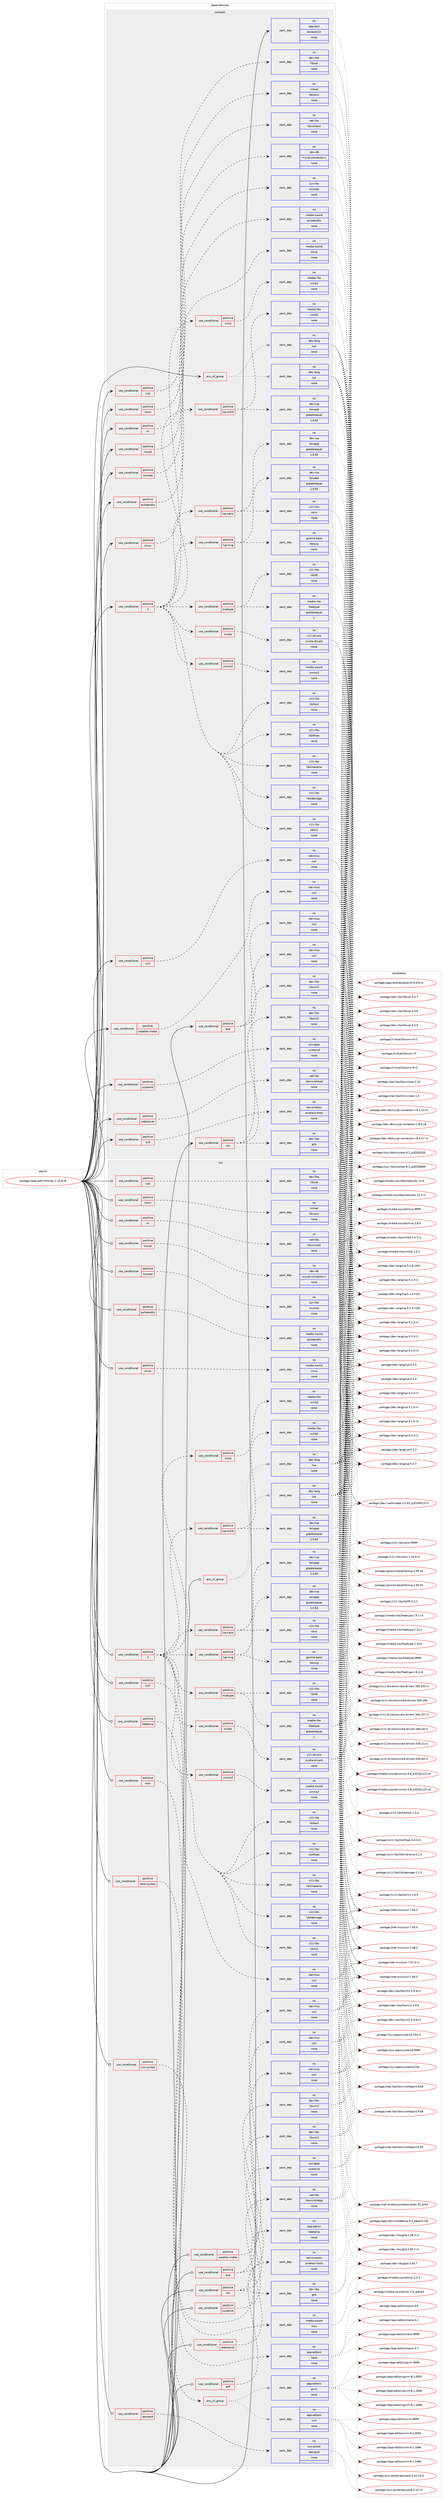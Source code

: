 digraph prolog {

# *************
# Graph options
# *************

newrank=true;
concentrate=true;
compound=true;
graph [rankdir=LR,fontname=Helvetica,fontsize=10,ranksep=1.5];#, ranksep=2.5, nodesep=0.2];
edge  [arrowhead=vee];
node  [fontname=Helvetica,fontsize=10];

# **********
# The ebuild
# **********

subgraph cluster_leftcol {
color=gray;
rank=same;
label=<<i>ebuild</i>>;
id [label="portage://app-admin/conky-1.10.8-r8", color=red, width=4, href="../app-admin/conky-1.10.8-r8.svg"];
}

# ****************
# The dependencies
# ****************

subgraph cluster_midcol {
color=gray;
label=<<i>dependencies</i>>;
subgraph cluster_compile {
fillcolor="#eeeeee";
style=filled;
label=<<i>compile</i>>;
subgraph any8472 {
dependency657514 [label=<<TABLE BORDER="0" CELLBORDER="1" CELLSPACING="0" CELLPADDING="4"><TR><TD CELLPADDING="10">any_of_group</TD></TR></TABLE>>, shape=none, color=red];subgraph pack493236 {
dependency657515 [label=<<TABLE BORDER="0" CELLBORDER="1" CELLSPACING="0" CELLPADDING="4" WIDTH="220"><TR><TD ROWSPAN="6" CELLPADDING="30">pack_dep</TD></TR><TR><TD WIDTH="110">no</TD></TR><TR><TD>dev-lang</TD></TR><TR><TD>lua</TD></TR><TR><TD>none</TD></TR><TR><TD></TD></TR></TABLE>>, shape=none, color=blue];
}
dependency657514:e -> dependency657515:w [weight=20,style="dotted",arrowhead="oinv"];
subgraph pack493237 {
dependency657516 [label=<<TABLE BORDER="0" CELLBORDER="1" CELLSPACING="0" CELLPADDING="4" WIDTH="220"><TR><TD ROWSPAN="6" CELLPADDING="30">pack_dep</TD></TR><TR><TD WIDTH="110">no</TD></TR><TR><TD>dev-lang</TD></TR><TR><TD>lua</TD></TR><TR><TD>none</TD></TR><TR><TD></TD></TR></TABLE>>, shape=none, color=blue];
}
dependency657514:e -> dependency657516:w [weight=20,style="dotted",arrowhead="oinv"];
}
id:e -> dependency657514:w [weight=20,style="solid",arrowhead="vee"];
subgraph cond155510 {
dependency657517 [label=<<TABLE BORDER="0" CELLBORDER="1" CELLSPACING="0" CELLPADDING="4"><TR><TD ROWSPAN="3" CELLPADDING="10">use_conditional</TD></TR><TR><TD>positive</TD></TR><TR><TD>X</TD></TR></TABLE>>, shape=none, color=red];
subgraph cond155511 {
dependency657518 [label=<<TABLE BORDER="0" CELLBORDER="1" CELLSPACING="0" CELLPADDING="4"><TR><TD ROWSPAN="3" CELLPADDING="10">use_conditional</TD></TR><TR><TD>positive</TD></TR><TR><TD>imlib</TD></TR></TABLE>>, shape=none, color=red];
subgraph pack493238 {
dependency657519 [label=<<TABLE BORDER="0" CELLBORDER="1" CELLSPACING="0" CELLPADDING="4" WIDTH="220"><TR><TD ROWSPAN="6" CELLPADDING="30">pack_dep</TD></TR><TR><TD WIDTH="110">no</TD></TR><TR><TD>media-libs</TD></TR><TR><TD>imlib2</TD></TR><TR><TD>none</TD></TR><TR><TD></TD></TR></TABLE>>, shape=none, color=blue];
}
dependency657518:e -> dependency657519:w [weight=20,style="dashed",arrowhead="vee"];
}
dependency657517:e -> dependency657518:w [weight=20,style="dashed",arrowhead="vee"];
subgraph cond155512 {
dependency657520 [label=<<TABLE BORDER="0" CELLBORDER="1" CELLSPACING="0" CELLPADDING="4"><TR><TD ROWSPAN="3" CELLPADDING="10">use_conditional</TD></TR><TR><TD>positive</TD></TR><TR><TD>lua-cairo</TD></TR></TABLE>>, shape=none, color=red];
subgraph pack493239 {
dependency657521 [label=<<TABLE BORDER="0" CELLBORDER="1" CELLSPACING="0" CELLPADDING="4" WIDTH="220"><TR><TD ROWSPAN="6" CELLPADDING="30">pack_dep</TD></TR><TR><TD WIDTH="110">no</TD></TR><TR><TD>dev-lua</TD></TR><TR><TD>toluapp</TD></TR><TR><TD>greaterequal</TD></TR><TR><TD>1.0.93</TD></TR></TABLE>>, shape=none, color=blue];
}
dependency657520:e -> dependency657521:w [weight=20,style="dashed",arrowhead="vee"];
subgraph pack493240 {
dependency657522 [label=<<TABLE BORDER="0" CELLBORDER="1" CELLSPACING="0" CELLPADDING="4" WIDTH="220"><TR><TD ROWSPAN="6" CELLPADDING="30">pack_dep</TD></TR><TR><TD WIDTH="110">no</TD></TR><TR><TD>x11-libs</TD></TR><TR><TD>cairo</TD></TR><TR><TD>none</TD></TR><TR><TD></TD></TR></TABLE>>, shape=none, color=blue];
}
dependency657520:e -> dependency657522:w [weight=20,style="dashed",arrowhead="vee"];
}
dependency657517:e -> dependency657520:w [weight=20,style="dashed",arrowhead="vee"];
subgraph cond155513 {
dependency657523 [label=<<TABLE BORDER="0" CELLBORDER="1" CELLSPACING="0" CELLPADDING="4"><TR><TD ROWSPAN="3" CELLPADDING="10">use_conditional</TD></TR><TR><TD>positive</TD></TR><TR><TD>lua-imlib</TD></TR></TABLE>>, shape=none, color=red];
subgraph pack493241 {
dependency657524 [label=<<TABLE BORDER="0" CELLBORDER="1" CELLSPACING="0" CELLPADDING="4" WIDTH="220"><TR><TD ROWSPAN="6" CELLPADDING="30">pack_dep</TD></TR><TR><TD WIDTH="110">no</TD></TR><TR><TD>dev-lua</TD></TR><TR><TD>toluapp</TD></TR><TR><TD>greaterequal</TD></TR><TR><TD>1.0.93</TD></TR></TABLE>>, shape=none, color=blue];
}
dependency657523:e -> dependency657524:w [weight=20,style="dashed",arrowhead="vee"];
subgraph pack493242 {
dependency657525 [label=<<TABLE BORDER="0" CELLBORDER="1" CELLSPACING="0" CELLPADDING="4" WIDTH="220"><TR><TD ROWSPAN="6" CELLPADDING="30">pack_dep</TD></TR><TR><TD WIDTH="110">no</TD></TR><TR><TD>media-libs</TD></TR><TR><TD>imlib2</TD></TR><TR><TD>none</TD></TR><TR><TD></TD></TR></TABLE>>, shape=none, color=blue];
}
dependency657523:e -> dependency657525:w [weight=20,style="dashed",arrowhead="vee"];
}
dependency657517:e -> dependency657523:w [weight=20,style="dashed",arrowhead="vee"];
subgraph cond155514 {
dependency657526 [label=<<TABLE BORDER="0" CELLBORDER="1" CELLSPACING="0" CELLPADDING="4"><TR><TD ROWSPAN="3" CELLPADDING="10">use_conditional</TD></TR><TR><TD>positive</TD></TR><TR><TD>lua-rsvg</TD></TR></TABLE>>, shape=none, color=red];
subgraph pack493243 {
dependency657527 [label=<<TABLE BORDER="0" CELLBORDER="1" CELLSPACING="0" CELLPADDING="4" WIDTH="220"><TR><TD ROWSPAN="6" CELLPADDING="30">pack_dep</TD></TR><TR><TD WIDTH="110">no</TD></TR><TR><TD>dev-lua</TD></TR><TR><TD>toluapp</TD></TR><TR><TD>greaterequal</TD></TR><TR><TD>1.0.93</TD></TR></TABLE>>, shape=none, color=blue];
}
dependency657526:e -> dependency657527:w [weight=20,style="dashed",arrowhead="vee"];
subgraph pack493244 {
dependency657528 [label=<<TABLE BORDER="0" CELLBORDER="1" CELLSPACING="0" CELLPADDING="4" WIDTH="220"><TR><TD ROWSPAN="6" CELLPADDING="30">pack_dep</TD></TR><TR><TD WIDTH="110">no</TD></TR><TR><TD>gnome-base</TD></TR><TR><TD>librsvg</TD></TR><TR><TD>none</TD></TR><TR><TD></TD></TR></TABLE>>, shape=none, color=blue];
}
dependency657526:e -> dependency657528:w [weight=20,style="dashed",arrowhead="vee"];
}
dependency657517:e -> dependency657526:w [weight=20,style="dashed",arrowhead="vee"];
subgraph cond155515 {
dependency657529 [label=<<TABLE BORDER="0" CELLBORDER="1" CELLSPACING="0" CELLPADDING="4"><TR><TD ROWSPAN="3" CELLPADDING="10">use_conditional</TD></TR><TR><TD>positive</TD></TR><TR><TD>nvidia</TD></TR></TABLE>>, shape=none, color=red];
subgraph pack493245 {
dependency657530 [label=<<TABLE BORDER="0" CELLBORDER="1" CELLSPACING="0" CELLPADDING="4" WIDTH="220"><TR><TD ROWSPAN="6" CELLPADDING="30">pack_dep</TD></TR><TR><TD WIDTH="110">no</TD></TR><TR><TD>x11-drivers</TD></TR><TR><TD>nvidia-drivers</TD></TR><TR><TD>none</TD></TR><TR><TD></TD></TR></TABLE>>, shape=none, color=blue];
}
dependency657529:e -> dependency657530:w [weight=20,style="dashed",arrowhead="vee"];
}
dependency657517:e -> dependency657529:w [weight=20,style="dashed",arrowhead="vee"];
subgraph cond155516 {
dependency657531 [label=<<TABLE BORDER="0" CELLBORDER="1" CELLSPACING="0" CELLPADDING="4"><TR><TD ROWSPAN="3" CELLPADDING="10">use_conditional</TD></TR><TR><TD>positive</TD></TR><TR><TD>truetype</TD></TR></TABLE>>, shape=none, color=red];
subgraph pack493246 {
dependency657532 [label=<<TABLE BORDER="0" CELLBORDER="1" CELLSPACING="0" CELLPADDING="4" WIDTH="220"><TR><TD ROWSPAN="6" CELLPADDING="30">pack_dep</TD></TR><TR><TD WIDTH="110">no</TD></TR><TR><TD>x11-libs</TD></TR><TR><TD>libXft</TD></TR><TR><TD>none</TD></TR><TR><TD></TD></TR></TABLE>>, shape=none, color=blue];
}
dependency657531:e -> dependency657532:w [weight=20,style="dashed",arrowhead="vee"];
subgraph pack493247 {
dependency657533 [label=<<TABLE BORDER="0" CELLBORDER="1" CELLSPACING="0" CELLPADDING="4" WIDTH="220"><TR><TD ROWSPAN="6" CELLPADDING="30">pack_dep</TD></TR><TR><TD WIDTH="110">no</TD></TR><TR><TD>media-libs</TD></TR><TR><TD>freetype</TD></TR><TR><TD>greaterequal</TD></TR><TR><TD>2</TD></TR></TABLE>>, shape=none, color=blue];
}
dependency657531:e -> dependency657533:w [weight=20,style="dashed",arrowhead="vee"];
}
dependency657517:e -> dependency657531:w [weight=20,style="dashed",arrowhead="vee"];
subgraph pack493248 {
dependency657534 [label=<<TABLE BORDER="0" CELLBORDER="1" CELLSPACING="0" CELLPADDING="4" WIDTH="220"><TR><TD ROWSPAN="6" CELLPADDING="30">pack_dep</TD></TR><TR><TD WIDTH="110">no</TD></TR><TR><TD>x11-libs</TD></TR><TR><TD>libX11</TD></TR><TR><TD>none</TD></TR><TR><TD></TD></TR></TABLE>>, shape=none, color=blue];
}
dependency657517:e -> dependency657534:w [weight=20,style="dashed",arrowhead="vee"];
subgraph pack493249 {
dependency657535 [label=<<TABLE BORDER="0" CELLBORDER="1" CELLSPACING="0" CELLPADDING="4" WIDTH="220"><TR><TD ROWSPAN="6" CELLPADDING="30">pack_dep</TD></TR><TR><TD WIDTH="110">no</TD></TR><TR><TD>x11-libs</TD></TR><TR><TD>libXdamage</TD></TR><TR><TD>none</TD></TR><TR><TD></TD></TR></TABLE>>, shape=none, color=blue];
}
dependency657517:e -> dependency657535:w [weight=20,style="dashed",arrowhead="vee"];
subgraph pack493250 {
dependency657536 [label=<<TABLE BORDER="0" CELLBORDER="1" CELLSPACING="0" CELLPADDING="4" WIDTH="220"><TR><TD ROWSPAN="6" CELLPADDING="30">pack_dep</TD></TR><TR><TD WIDTH="110">no</TD></TR><TR><TD>x11-libs</TD></TR><TR><TD>libXinerama</TD></TR><TR><TD>none</TD></TR><TR><TD></TD></TR></TABLE>>, shape=none, color=blue];
}
dependency657517:e -> dependency657536:w [weight=20,style="dashed",arrowhead="vee"];
subgraph pack493251 {
dependency657537 [label=<<TABLE BORDER="0" CELLBORDER="1" CELLSPACING="0" CELLPADDING="4" WIDTH="220"><TR><TD ROWSPAN="6" CELLPADDING="30">pack_dep</TD></TR><TR><TD WIDTH="110">no</TD></TR><TR><TD>x11-libs</TD></TR><TR><TD>libXfixes</TD></TR><TR><TD>none</TD></TR><TR><TD></TD></TR></TABLE>>, shape=none, color=blue];
}
dependency657517:e -> dependency657537:w [weight=20,style="dashed",arrowhead="vee"];
subgraph pack493252 {
dependency657538 [label=<<TABLE BORDER="0" CELLBORDER="1" CELLSPACING="0" CELLPADDING="4" WIDTH="220"><TR><TD ROWSPAN="6" CELLPADDING="30">pack_dep</TD></TR><TR><TD WIDTH="110">no</TD></TR><TR><TD>x11-libs</TD></TR><TR><TD>libXext</TD></TR><TR><TD>none</TD></TR><TR><TD></TD></TR></TABLE>>, shape=none, color=blue];
}
dependency657517:e -> dependency657538:w [weight=20,style="dashed",arrowhead="vee"];
subgraph cond155517 {
dependency657539 [label=<<TABLE BORDER="0" CELLBORDER="1" CELLSPACING="0" CELLPADDING="4"><TR><TD ROWSPAN="3" CELLPADDING="10">use_conditional</TD></TR><TR><TD>positive</TD></TR><TR><TD>xmms2</TD></TR></TABLE>>, shape=none, color=red];
subgraph pack493253 {
dependency657540 [label=<<TABLE BORDER="0" CELLBORDER="1" CELLSPACING="0" CELLPADDING="4" WIDTH="220"><TR><TD ROWSPAN="6" CELLPADDING="30">pack_dep</TD></TR><TR><TD WIDTH="110">no</TD></TR><TR><TD>media-sound</TD></TR><TR><TD>xmms2</TD></TR><TR><TD>none</TD></TR><TR><TD></TD></TR></TABLE>>, shape=none, color=blue];
}
dependency657539:e -> dependency657540:w [weight=20,style="dashed",arrowhead="vee"];
}
dependency657517:e -> dependency657539:w [weight=20,style="dashed",arrowhead="vee"];
}
id:e -> dependency657517:w [weight=20,style="solid",arrowhead="vee"];
subgraph cond155518 {
dependency657541 [label=<<TABLE BORDER="0" CELLBORDER="1" CELLSPACING="0" CELLPADDING="4"><TR><TD ROWSPAN="3" CELLPADDING="10">use_conditional</TD></TR><TR><TD>positive</TD></TR><TR><TD>cmus</TD></TR></TABLE>>, shape=none, color=red];
subgraph pack493254 {
dependency657542 [label=<<TABLE BORDER="0" CELLBORDER="1" CELLSPACING="0" CELLPADDING="4" WIDTH="220"><TR><TD ROWSPAN="6" CELLPADDING="30">pack_dep</TD></TR><TR><TD WIDTH="110">no</TD></TR><TR><TD>media-sound</TD></TR><TR><TD>cmus</TD></TR><TR><TD>none</TD></TR><TR><TD></TD></TR></TABLE>>, shape=none, color=blue];
}
dependency657541:e -> dependency657542:w [weight=20,style="dashed",arrowhead="vee"];
}
id:e -> dependency657541:w [weight=20,style="solid",arrowhead="vee"];
subgraph cond155519 {
dependency657543 [label=<<TABLE BORDER="0" CELLBORDER="1" CELLSPACING="0" CELLPADDING="4"><TR><TD ROWSPAN="3" CELLPADDING="10">use_conditional</TD></TR><TR><TD>positive</TD></TR><TR><TD>curl</TD></TR></TABLE>>, shape=none, color=red];
subgraph pack493255 {
dependency657544 [label=<<TABLE BORDER="0" CELLBORDER="1" CELLSPACING="0" CELLPADDING="4" WIDTH="220"><TR><TD ROWSPAN="6" CELLPADDING="30">pack_dep</TD></TR><TR><TD WIDTH="110">no</TD></TR><TR><TD>net-misc</TD></TR><TR><TD>curl</TD></TR><TR><TD>none</TD></TR><TR><TD></TD></TR></TABLE>>, shape=none, color=blue];
}
dependency657543:e -> dependency657544:w [weight=20,style="dashed",arrowhead="vee"];
}
id:e -> dependency657543:w [weight=20,style="solid",arrowhead="vee"];
subgraph cond155520 {
dependency657545 [label=<<TABLE BORDER="0" CELLBORDER="1" CELLSPACING="0" CELLPADDING="4"><TR><TD ROWSPAN="3" CELLPADDING="10">use_conditional</TD></TR><TR><TD>positive</TD></TR><TR><TD>eve</TD></TR></TABLE>>, shape=none, color=red];
subgraph pack493256 {
dependency657546 [label=<<TABLE BORDER="0" CELLBORDER="1" CELLSPACING="0" CELLPADDING="4" WIDTH="220"><TR><TD ROWSPAN="6" CELLPADDING="30">pack_dep</TD></TR><TR><TD WIDTH="110">no</TD></TR><TR><TD>net-misc</TD></TR><TR><TD>curl</TD></TR><TR><TD>none</TD></TR><TR><TD></TD></TR></TABLE>>, shape=none, color=blue];
}
dependency657545:e -> dependency657546:w [weight=20,style="dashed",arrowhead="vee"];
subgraph pack493257 {
dependency657547 [label=<<TABLE BORDER="0" CELLBORDER="1" CELLSPACING="0" CELLPADDING="4" WIDTH="220"><TR><TD ROWSPAN="6" CELLPADDING="30">pack_dep</TD></TR><TR><TD WIDTH="110">no</TD></TR><TR><TD>dev-libs</TD></TR><TR><TD>libxml2</TD></TR><TR><TD>none</TD></TR><TR><TD></TD></TR></TABLE>>, shape=none, color=blue];
}
dependency657545:e -> dependency657547:w [weight=20,style="dashed",arrowhead="vee"];
}
id:e -> dependency657545:w [weight=20,style="solid",arrowhead="vee"];
subgraph cond155521 {
dependency657548 [label=<<TABLE BORDER="0" CELLBORDER="1" CELLSPACING="0" CELLPADDING="4"><TR><TD ROWSPAN="3" CELLPADDING="10">use_conditional</TD></TR><TR><TD>positive</TD></TR><TR><TD>ical</TD></TR></TABLE>>, shape=none, color=red];
subgraph pack493258 {
dependency657549 [label=<<TABLE BORDER="0" CELLBORDER="1" CELLSPACING="0" CELLPADDING="4" WIDTH="220"><TR><TD ROWSPAN="6" CELLPADDING="30">pack_dep</TD></TR><TR><TD WIDTH="110">no</TD></TR><TR><TD>dev-libs</TD></TR><TR><TD>libical</TD></TR><TR><TD>none</TD></TR><TR><TD></TD></TR></TABLE>>, shape=none, color=blue];
}
dependency657548:e -> dependency657549:w [weight=20,style="dashed",arrowhead="vee"];
}
id:e -> dependency657548:w [weight=20,style="solid",arrowhead="vee"];
subgraph cond155522 {
dependency657550 [label=<<TABLE BORDER="0" CELLBORDER="1" CELLSPACING="0" CELLPADDING="4"><TR><TD ROWSPAN="3" CELLPADDING="10">use_conditional</TD></TR><TR><TD>positive</TD></TR><TR><TD>iconv</TD></TR></TABLE>>, shape=none, color=red];
subgraph pack493259 {
dependency657551 [label=<<TABLE BORDER="0" CELLBORDER="1" CELLSPACING="0" CELLPADDING="4" WIDTH="220"><TR><TD ROWSPAN="6" CELLPADDING="30">pack_dep</TD></TR><TR><TD WIDTH="110">no</TD></TR><TR><TD>virtual</TD></TR><TR><TD>libiconv</TD></TR><TR><TD>none</TD></TR><TR><TD></TD></TR></TABLE>>, shape=none, color=blue];
}
dependency657550:e -> dependency657551:w [weight=20,style="dashed",arrowhead="vee"];
}
id:e -> dependency657550:w [weight=20,style="solid",arrowhead="vee"];
subgraph cond155523 {
dependency657552 [label=<<TABLE BORDER="0" CELLBORDER="1" CELLSPACING="0" CELLPADDING="4"><TR><TD ROWSPAN="3" CELLPADDING="10">use_conditional</TD></TR><TR><TD>positive</TD></TR><TR><TD>irc</TD></TR></TABLE>>, shape=none, color=red];
subgraph pack493260 {
dependency657553 [label=<<TABLE BORDER="0" CELLBORDER="1" CELLSPACING="0" CELLPADDING="4" WIDTH="220"><TR><TD ROWSPAN="6" CELLPADDING="30">pack_dep</TD></TR><TR><TD WIDTH="110">no</TD></TR><TR><TD>net-libs</TD></TR><TR><TD>libircclient</TD></TR><TR><TD>none</TD></TR><TR><TD></TD></TR></TABLE>>, shape=none, color=blue];
}
dependency657552:e -> dependency657553:w [weight=20,style="dashed",arrowhead="vee"];
}
id:e -> dependency657552:w [weight=20,style="solid",arrowhead="vee"];
subgraph cond155524 {
dependency657554 [label=<<TABLE BORDER="0" CELLBORDER="1" CELLSPACING="0" CELLPADDING="4"><TR><TD ROWSPAN="3" CELLPADDING="10">use_conditional</TD></TR><TR><TD>positive</TD></TR><TR><TD>mysql</TD></TR></TABLE>>, shape=none, color=red];
subgraph pack493261 {
dependency657555 [label=<<TABLE BORDER="0" CELLBORDER="1" CELLSPACING="0" CELLPADDING="4" WIDTH="220"><TR><TD ROWSPAN="6" CELLPADDING="30">pack_dep</TD></TR><TR><TD WIDTH="110">no</TD></TR><TR><TD>dev-db</TD></TR><TR><TD>mysql-connector-c</TD></TR><TR><TD>none</TD></TR><TR><TD></TD></TR></TABLE>>, shape=none, color=blue];
}
dependency657554:e -> dependency657555:w [weight=20,style="dashed",arrowhead="vee"];
}
id:e -> dependency657554:w [weight=20,style="solid",arrowhead="vee"];
subgraph cond155525 {
dependency657556 [label=<<TABLE BORDER="0" CELLBORDER="1" CELLSPACING="0" CELLPADDING="4"><TR><TD ROWSPAN="3" CELLPADDING="10">use_conditional</TD></TR><TR><TD>positive</TD></TR><TR><TD>ncurses</TD></TR></TABLE>>, shape=none, color=red];
subgraph pack493262 {
dependency657557 [label=<<TABLE BORDER="0" CELLBORDER="1" CELLSPACING="0" CELLPADDING="4" WIDTH="220"><TR><TD ROWSPAN="6" CELLPADDING="30">pack_dep</TD></TR><TR><TD WIDTH="110">no</TD></TR><TR><TD>sys-libs</TD></TR><TR><TD>ncurses</TD></TR><TR><TD>none</TD></TR><TR><TD></TD></TR></TABLE>>, shape=none, color=blue];
}
dependency657556:e -> dependency657557:w [weight=20,style="dashed",arrowhead="vee"];
}
id:e -> dependency657556:w [weight=20,style="solid",arrowhead="vee"];
subgraph cond155526 {
dependency657558 [label=<<TABLE BORDER="0" CELLBORDER="1" CELLSPACING="0" CELLPADDING="4"><TR><TD ROWSPAN="3" CELLPADDING="10">use_conditional</TD></TR><TR><TD>positive</TD></TR><TR><TD>pulseaudio</TD></TR></TABLE>>, shape=none, color=red];
subgraph pack493263 {
dependency657559 [label=<<TABLE BORDER="0" CELLBORDER="1" CELLSPACING="0" CELLPADDING="4" WIDTH="220"><TR><TD ROWSPAN="6" CELLPADDING="30">pack_dep</TD></TR><TR><TD WIDTH="110">no</TD></TR><TR><TD>media-sound</TD></TR><TR><TD>pulseaudio</TD></TR><TR><TD>none</TD></TR><TR><TD></TD></TR></TABLE>>, shape=none, color=blue];
}
dependency657558:e -> dependency657559:w [weight=20,style="dashed",arrowhead="vee"];
}
id:e -> dependency657558:w [weight=20,style="solid",arrowhead="vee"];
subgraph cond155527 {
dependency657560 [label=<<TABLE BORDER="0" CELLBORDER="1" CELLSPACING="0" CELLPADDING="4"><TR><TD ROWSPAN="3" CELLPADDING="10">use_conditional</TD></TR><TR><TD>positive</TD></TR><TR><TD>rss</TD></TR></TABLE>>, shape=none, color=red];
subgraph pack493264 {
dependency657561 [label=<<TABLE BORDER="0" CELLBORDER="1" CELLSPACING="0" CELLPADDING="4" WIDTH="220"><TR><TD ROWSPAN="6" CELLPADDING="30">pack_dep</TD></TR><TR><TD WIDTH="110">no</TD></TR><TR><TD>dev-libs</TD></TR><TR><TD>libxml2</TD></TR><TR><TD>none</TD></TR><TR><TD></TD></TR></TABLE>>, shape=none, color=blue];
}
dependency657560:e -> dependency657561:w [weight=20,style="dashed",arrowhead="vee"];
subgraph pack493265 {
dependency657562 [label=<<TABLE BORDER="0" CELLBORDER="1" CELLSPACING="0" CELLPADDING="4" WIDTH="220"><TR><TD ROWSPAN="6" CELLPADDING="30">pack_dep</TD></TR><TR><TD WIDTH="110">no</TD></TR><TR><TD>net-misc</TD></TR><TR><TD>curl</TD></TR><TR><TD>none</TD></TR><TR><TD></TD></TR></TABLE>>, shape=none, color=blue];
}
dependency657560:e -> dependency657562:w [weight=20,style="dashed",arrowhead="vee"];
subgraph pack493266 {
dependency657563 [label=<<TABLE BORDER="0" CELLBORDER="1" CELLSPACING="0" CELLPADDING="4" WIDTH="220"><TR><TD ROWSPAN="6" CELLPADDING="30">pack_dep</TD></TR><TR><TD WIDTH="110">no</TD></TR><TR><TD>dev-libs</TD></TR><TR><TD>glib</TD></TR><TR><TD>none</TD></TR><TR><TD></TD></TR></TABLE>>, shape=none, color=blue];
}
dependency657560:e -> dependency657563:w [weight=20,style="dashed",arrowhead="vee"];
}
id:e -> dependency657560:w [weight=20,style="solid",arrowhead="vee"];
subgraph cond155528 {
dependency657564 [label=<<TABLE BORDER="0" CELLBORDER="1" CELLSPACING="0" CELLPADDING="4"><TR><TD ROWSPAN="3" CELLPADDING="10">use_conditional</TD></TR><TR><TD>positive</TD></TR><TR><TD>systemd</TD></TR></TABLE>>, shape=none, color=red];
subgraph pack493267 {
dependency657565 [label=<<TABLE BORDER="0" CELLBORDER="1" CELLSPACING="0" CELLPADDING="4" WIDTH="220"><TR><TD ROWSPAN="6" CELLPADDING="30">pack_dep</TD></TR><TR><TD WIDTH="110">no</TD></TR><TR><TD>sys-apps</TD></TR><TR><TD>systemd</TD></TR><TR><TD>none</TD></TR><TR><TD></TD></TR></TABLE>>, shape=none, color=blue];
}
dependency657564:e -> dependency657565:w [weight=20,style="dashed",arrowhead="vee"];
}
id:e -> dependency657564:w [weight=20,style="solid",arrowhead="vee"];
subgraph cond155529 {
dependency657566 [label=<<TABLE BORDER="0" CELLBORDER="1" CELLSPACING="0" CELLPADDING="4"><TR><TD ROWSPAN="3" CELLPADDING="10">use_conditional</TD></TR><TR><TD>positive</TD></TR><TR><TD>weather-metar</TD></TR></TABLE>>, shape=none, color=red];
subgraph pack493268 {
dependency657567 [label=<<TABLE BORDER="0" CELLBORDER="1" CELLSPACING="0" CELLPADDING="4" WIDTH="220"><TR><TD ROWSPAN="6" CELLPADDING="30">pack_dep</TD></TR><TR><TD WIDTH="110">no</TD></TR><TR><TD>net-misc</TD></TR><TR><TD>curl</TD></TR><TR><TD>none</TD></TR><TR><TD></TD></TR></TABLE>>, shape=none, color=blue];
}
dependency657566:e -> dependency657567:w [weight=20,style="dashed",arrowhead="vee"];
}
id:e -> dependency657566:w [weight=20,style="solid",arrowhead="vee"];
subgraph cond155530 {
dependency657568 [label=<<TABLE BORDER="0" CELLBORDER="1" CELLSPACING="0" CELLPADDING="4"><TR><TD ROWSPAN="3" CELLPADDING="10">use_conditional</TD></TR><TR><TD>positive</TD></TR><TR><TD>webserver</TD></TR></TABLE>>, shape=none, color=red];
subgraph pack493269 {
dependency657569 [label=<<TABLE BORDER="0" CELLBORDER="1" CELLSPACING="0" CELLPADDING="4" WIDTH="220"><TR><TD ROWSPAN="6" CELLPADDING="30">pack_dep</TD></TR><TR><TD WIDTH="110">no</TD></TR><TR><TD>net-libs</TD></TR><TR><TD>libmicrohttpd</TD></TR><TR><TD>none</TD></TR><TR><TD></TD></TR></TABLE>>, shape=none, color=blue];
}
dependency657568:e -> dependency657569:w [weight=20,style="dashed",arrowhead="vee"];
}
id:e -> dependency657568:w [weight=20,style="solid",arrowhead="vee"];
subgraph cond155531 {
dependency657570 [label=<<TABLE BORDER="0" CELLBORDER="1" CELLSPACING="0" CELLPADDING="4"><TR><TD ROWSPAN="3" CELLPADDING="10">use_conditional</TD></TR><TR><TD>positive</TD></TR><TR><TD>wifi</TD></TR></TABLE>>, shape=none, color=red];
subgraph pack493270 {
dependency657571 [label=<<TABLE BORDER="0" CELLBORDER="1" CELLSPACING="0" CELLPADDING="4" WIDTH="220"><TR><TD ROWSPAN="6" CELLPADDING="30">pack_dep</TD></TR><TR><TD WIDTH="110">no</TD></TR><TR><TD>net-wireless</TD></TR><TR><TD>wireless-tools</TD></TR><TR><TD>none</TD></TR><TR><TD></TD></TR></TABLE>>, shape=none, color=blue];
}
dependency657570:e -> dependency657571:w [weight=20,style="dashed",arrowhead="vee"];
}
id:e -> dependency657570:w [weight=20,style="solid",arrowhead="vee"];
subgraph pack493271 {
dependency657572 [label=<<TABLE BORDER="0" CELLBORDER="1" CELLSPACING="0" CELLPADDING="4" WIDTH="220"><TR><TD ROWSPAN="6" CELLPADDING="30">pack_dep</TD></TR><TR><TD WIDTH="110">no</TD></TR><TR><TD>app-text</TD></TR><TR><TD>docbook2X</TD></TR><TR><TD>none</TD></TR><TR><TD></TD></TR></TABLE>>, shape=none, color=blue];
}
id:e -> dependency657572:w [weight=20,style="solid",arrowhead="vee"];
}
subgraph cluster_compileandrun {
fillcolor="#eeeeee";
style=filled;
label=<<i>compile and run</i>>;
}
subgraph cluster_run {
fillcolor="#eeeeee";
style=filled;
label=<<i>run</i>>;
subgraph any8473 {
dependency657573 [label=<<TABLE BORDER="0" CELLBORDER="1" CELLSPACING="0" CELLPADDING="4"><TR><TD CELLPADDING="10">any_of_group</TD></TR></TABLE>>, shape=none, color=red];subgraph pack493272 {
dependency657574 [label=<<TABLE BORDER="0" CELLBORDER="1" CELLSPACING="0" CELLPADDING="4" WIDTH="220"><TR><TD ROWSPAN="6" CELLPADDING="30">pack_dep</TD></TR><TR><TD WIDTH="110">no</TD></TR><TR><TD>dev-lang</TD></TR><TR><TD>lua</TD></TR><TR><TD>none</TD></TR><TR><TD></TD></TR></TABLE>>, shape=none, color=blue];
}
dependency657573:e -> dependency657574:w [weight=20,style="dotted",arrowhead="oinv"];
subgraph pack493273 {
dependency657575 [label=<<TABLE BORDER="0" CELLBORDER="1" CELLSPACING="0" CELLPADDING="4" WIDTH="220"><TR><TD ROWSPAN="6" CELLPADDING="30">pack_dep</TD></TR><TR><TD WIDTH="110">no</TD></TR><TR><TD>dev-lang</TD></TR><TR><TD>lua</TD></TR><TR><TD>none</TD></TR><TR><TD></TD></TR></TABLE>>, shape=none, color=blue];
}
dependency657573:e -> dependency657575:w [weight=20,style="dotted",arrowhead="oinv"];
}
id:e -> dependency657573:w [weight=20,style="solid",arrowhead="odot"];
subgraph cond155532 {
dependency657576 [label=<<TABLE BORDER="0" CELLBORDER="1" CELLSPACING="0" CELLPADDING="4"><TR><TD ROWSPAN="3" CELLPADDING="10">use_conditional</TD></TR><TR><TD>positive</TD></TR><TR><TD>X</TD></TR></TABLE>>, shape=none, color=red];
subgraph cond155533 {
dependency657577 [label=<<TABLE BORDER="0" CELLBORDER="1" CELLSPACING="0" CELLPADDING="4"><TR><TD ROWSPAN="3" CELLPADDING="10">use_conditional</TD></TR><TR><TD>positive</TD></TR><TR><TD>imlib</TD></TR></TABLE>>, shape=none, color=red];
subgraph pack493274 {
dependency657578 [label=<<TABLE BORDER="0" CELLBORDER="1" CELLSPACING="0" CELLPADDING="4" WIDTH="220"><TR><TD ROWSPAN="6" CELLPADDING="30">pack_dep</TD></TR><TR><TD WIDTH="110">no</TD></TR><TR><TD>media-libs</TD></TR><TR><TD>imlib2</TD></TR><TR><TD>none</TD></TR><TR><TD></TD></TR></TABLE>>, shape=none, color=blue];
}
dependency657577:e -> dependency657578:w [weight=20,style="dashed",arrowhead="vee"];
}
dependency657576:e -> dependency657577:w [weight=20,style="dashed",arrowhead="vee"];
subgraph cond155534 {
dependency657579 [label=<<TABLE BORDER="0" CELLBORDER="1" CELLSPACING="0" CELLPADDING="4"><TR><TD ROWSPAN="3" CELLPADDING="10">use_conditional</TD></TR><TR><TD>positive</TD></TR><TR><TD>lua-cairo</TD></TR></TABLE>>, shape=none, color=red];
subgraph pack493275 {
dependency657580 [label=<<TABLE BORDER="0" CELLBORDER="1" CELLSPACING="0" CELLPADDING="4" WIDTH="220"><TR><TD ROWSPAN="6" CELLPADDING="30">pack_dep</TD></TR><TR><TD WIDTH="110">no</TD></TR><TR><TD>dev-lua</TD></TR><TR><TD>toluapp</TD></TR><TR><TD>greaterequal</TD></TR><TR><TD>1.0.93</TD></TR></TABLE>>, shape=none, color=blue];
}
dependency657579:e -> dependency657580:w [weight=20,style="dashed",arrowhead="vee"];
subgraph pack493276 {
dependency657581 [label=<<TABLE BORDER="0" CELLBORDER="1" CELLSPACING="0" CELLPADDING="4" WIDTH="220"><TR><TD ROWSPAN="6" CELLPADDING="30">pack_dep</TD></TR><TR><TD WIDTH="110">no</TD></TR><TR><TD>x11-libs</TD></TR><TR><TD>cairo</TD></TR><TR><TD>none</TD></TR><TR><TD></TD></TR></TABLE>>, shape=none, color=blue];
}
dependency657579:e -> dependency657581:w [weight=20,style="dashed",arrowhead="vee"];
}
dependency657576:e -> dependency657579:w [weight=20,style="dashed",arrowhead="vee"];
subgraph cond155535 {
dependency657582 [label=<<TABLE BORDER="0" CELLBORDER="1" CELLSPACING="0" CELLPADDING="4"><TR><TD ROWSPAN="3" CELLPADDING="10">use_conditional</TD></TR><TR><TD>positive</TD></TR><TR><TD>lua-imlib</TD></TR></TABLE>>, shape=none, color=red];
subgraph pack493277 {
dependency657583 [label=<<TABLE BORDER="0" CELLBORDER="1" CELLSPACING="0" CELLPADDING="4" WIDTH="220"><TR><TD ROWSPAN="6" CELLPADDING="30">pack_dep</TD></TR><TR><TD WIDTH="110">no</TD></TR><TR><TD>dev-lua</TD></TR><TR><TD>toluapp</TD></TR><TR><TD>greaterequal</TD></TR><TR><TD>1.0.93</TD></TR></TABLE>>, shape=none, color=blue];
}
dependency657582:e -> dependency657583:w [weight=20,style="dashed",arrowhead="vee"];
subgraph pack493278 {
dependency657584 [label=<<TABLE BORDER="0" CELLBORDER="1" CELLSPACING="0" CELLPADDING="4" WIDTH="220"><TR><TD ROWSPAN="6" CELLPADDING="30">pack_dep</TD></TR><TR><TD WIDTH="110">no</TD></TR><TR><TD>media-libs</TD></TR><TR><TD>imlib2</TD></TR><TR><TD>none</TD></TR><TR><TD></TD></TR></TABLE>>, shape=none, color=blue];
}
dependency657582:e -> dependency657584:w [weight=20,style="dashed",arrowhead="vee"];
}
dependency657576:e -> dependency657582:w [weight=20,style="dashed",arrowhead="vee"];
subgraph cond155536 {
dependency657585 [label=<<TABLE BORDER="0" CELLBORDER="1" CELLSPACING="0" CELLPADDING="4"><TR><TD ROWSPAN="3" CELLPADDING="10">use_conditional</TD></TR><TR><TD>positive</TD></TR><TR><TD>lua-rsvg</TD></TR></TABLE>>, shape=none, color=red];
subgraph pack493279 {
dependency657586 [label=<<TABLE BORDER="0" CELLBORDER="1" CELLSPACING="0" CELLPADDING="4" WIDTH="220"><TR><TD ROWSPAN="6" CELLPADDING="30">pack_dep</TD></TR><TR><TD WIDTH="110">no</TD></TR><TR><TD>dev-lua</TD></TR><TR><TD>toluapp</TD></TR><TR><TD>greaterequal</TD></TR><TR><TD>1.0.93</TD></TR></TABLE>>, shape=none, color=blue];
}
dependency657585:e -> dependency657586:w [weight=20,style="dashed",arrowhead="vee"];
subgraph pack493280 {
dependency657587 [label=<<TABLE BORDER="0" CELLBORDER="1" CELLSPACING="0" CELLPADDING="4" WIDTH="220"><TR><TD ROWSPAN="6" CELLPADDING="30">pack_dep</TD></TR><TR><TD WIDTH="110">no</TD></TR><TR><TD>gnome-base</TD></TR><TR><TD>librsvg</TD></TR><TR><TD>none</TD></TR><TR><TD></TD></TR></TABLE>>, shape=none, color=blue];
}
dependency657585:e -> dependency657587:w [weight=20,style="dashed",arrowhead="vee"];
}
dependency657576:e -> dependency657585:w [weight=20,style="dashed",arrowhead="vee"];
subgraph cond155537 {
dependency657588 [label=<<TABLE BORDER="0" CELLBORDER="1" CELLSPACING="0" CELLPADDING="4"><TR><TD ROWSPAN="3" CELLPADDING="10">use_conditional</TD></TR><TR><TD>positive</TD></TR><TR><TD>nvidia</TD></TR></TABLE>>, shape=none, color=red];
subgraph pack493281 {
dependency657589 [label=<<TABLE BORDER="0" CELLBORDER="1" CELLSPACING="0" CELLPADDING="4" WIDTH="220"><TR><TD ROWSPAN="6" CELLPADDING="30">pack_dep</TD></TR><TR><TD WIDTH="110">no</TD></TR><TR><TD>x11-drivers</TD></TR><TR><TD>nvidia-drivers</TD></TR><TR><TD>none</TD></TR><TR><TD></TD></TR></TABLE>>, shape=none, color=blue];
}
dependency657588:e -> dependency657589:w [weight=20,style="dashed",arrowhead="vee"];
}
dependency657576:e -> dependency657588:w [weight=20,style="dashed",arrowhead="vee"];
subgraph cond155538 {
dependency657590 [label=<<TABLE BORDER="0" CELLBORDER="1" CELLSPACING="0" CELLPADDING="4"><TR><TD ROWSPAN="3" CELLPADDING="10">use_conditional</TD></TR><TR><TD>positive</TD></TR><TR><TD>truetype</TD></TR></TABLE>>, shape=none, color=red];
subgraph pack493282 {
dependency657591 [label=<<TABLE BORDER="0" CELLBORDER="1" CELLSPACING="0" CELLPADDING="4" WIDTH="220"><TR><TD ROWSPAN="6" CELLPADDING="30">pack_dep</TD></TR><TR><TD WIDTH="110">no</TD></TR><TR><TD>x11-libs</TD></TR><TR><TD>libXft</TD></TR><TR><TD>none</TD></TR><TR><TD></TD></TR></TABLE>>, shape=none, color=blue];
}
dependency657590:e -> dependency657591:w [weight=20,style="dashed",arrowhead="vee"];
subgraph pack493283 {
dependency657592 [label=<<TABLE BORDER="0" CELLBORDER="1" CELLSPACING="0" CELLPADDING="4" WIDTH="220"><TR><TD ROWSPAN="6" CELLPADDING="30">pack_dep</TD></TR><TR><TD WIDTH="110">no</TD></TR><TR><TD>media-libs</TD></TR><TR><TD>freetype</TD></TR><TR><TD>greaterequal</TD></TR><TR><TD>2</TD></TR></TABLE>>, shape=none, color=blue];
}
dependency657590:e -> dependency657592:w [weight=20,style="dashed",arrowhead="vee"];
}
dependency657576:e -> dependency657590:w [weight=20,style="dashed",arrowhead="vee"];
subgraph pack493284 {
dependency657593 [label=<<TABLE BORDER="0" CELLBORDER="1" CELLSPACING="0" CELLPADDING="4" WIDTH="220"><TR><TD ROWSPAN="6" CELLPADDING="30">pack_dep</TD></TR><TR><TD WIDTH="110">no</TD></TR><TR><TD>x11-libs</TD></TR><TR><TD>libX11</TD></TR><TR><TD>none</TD></TR><TR><TD></TD></TR></TABLE>>, shape=none, color=blue];
}
dependency657576:e -> dependency657593:w [weight=20,style="dashed",arrowhead="vee"];
subgraph pack493285 {
dependency657594 [label=<<TABLE BORDER="0" CELLBORDER="1" CELLSPACING="0" CELLPADDING="4" WIDTH="220"><TR><TD ROWSPAN="6" CELLPADDING="30">pack_dep</TD></TR><TR><TD WIDTH="110">no</TD></TR><TR><TD>x11-libs</TD></TR><TR><TD>libXdamage</TD></TR><TR><TD>none</TD></TR><TR><TD></TD></TR></TABLE>>, shape=none, color=blue];
}
dependency657576:e -> dependency657594:w [weight=20,style="dashed",arrowhead="vee"];
subgraph pack493286 {
dependency657595 [label=<<TABLE BORDER="0" CELLBORDER="1" CELLSPACING="0" CELLPADDING="4" WIDTH="220"><TR><TD ROWSPAN="6" CELLPADDING="30">pack_dep</TD></TR><TR><TD WIDTH="110">no</TD></TR><TR><TD>x11-libs</TD></TR><TR><TD>libXinerama</TD></TR><TR><TD>none</TD></TR><TR><TD></TD></TR></TABLE>>, shape=none, color=blue];
}
dependency657576:e -> dependency657595:w [weight=20,style="dashed",arrowhead="vee"];
subgraph pack493287 {
dependency657596 [label=<<TABLE BORDER="0" CELLBORDER="1" CELLSPACING="0" CELLPADDING="4" WIDTH="220"><TR><TD ROWSPAN="6" CELLPADDING="30">pack_dep</TD></TR><TR><TD WIDTH="110">no</TD></TR><TR><TD>x11-libs</TD></TR><TR><TD>libXfixes</TD></TR><TR><TD>none</TD></TR><TR><TD></TD></TR></TABLE>>, shape=none, color=blue];
}
dependency657576:e -> dependency657596:w [weight=20,style="dashed",arrowhead="vee"];
subgraph pack493288 {
dependency657597 [label=<<TABLE BORDER="0" CELLBORDER="1" CELLSPACING="0" CELLPADDING="4" WIDTH="220"><TR><TD ROWSPAN="6" CELLPADDING="30">pack_dep</TD></TR><TR><TD WIDTH="110">no</TD></TR><TR><TD>x11-libs</TD></TR><TR><TD>libXext</TD></TR><TR><TD>none</TD></TR><TR><TD></TD></TR></TABLE>>, shape=none, color=blue];
}
dependency657576:e -> dependency657597:w [weight=20,style="dashed",arrowhead="vee"];
subgraph cond155539 {
dependency657598 [label=<<TABLE BORDER="0" CELLBORDER="1" CELLSPACING="0" CELLPADDING="4"><TR><TD ROWSPAN="3" CELLPADDING="10">use_conditional</TD></TR><TR><TD>positive</TD></TR><TR><TD>xmms2</TD></TR></TABLE>>, shape=none, color=red];
subgraph pack493289 {
dependency657599 [label=<<TABLE BORDER="0" CELLBORDER="1" CELLSPACING="0" CELLPADDING="4" WIDTH="220"><TR><TD ROWSPAN="6" CELLPADDING="30">pack_dep</TD></TR><TR><TD WIDTH="110">no</TD></TR><TR><TD>media-sound</TD></TR><TR><TD>xmms2</TD></TR><TR><TD>none</TD></TR><TR><TD></TD></TR></TABLE>>, shape=none, color=blue];
}
dependency657598:e -> dependency657599:w [weight=20,style="dashed",arrowhead="vee"];
}
dependency657576:e -> dependency657598:w [weight=20,style="dashed",arrowhead="vee"];
}
id:e -> dependency657576:w [weight=20,style="solid",arrowhead="odot"];
subgraph cond155540 {
dependency657600 [label=<<TABLE BORDER="0" CELLBORDER="1" CELLSPACING="0" CELLPADDING="4"><TR><TD ROWSPAN="3" CELLPADDING="10">use_conditional</TD></TR><TR><TD>positive</TD></TR><TR><TD>apcupsd</TD></TR></TABLE>>, shape=none, color=red];
subgraph pack493290 {
dependency657601 [label=<<TABLE BORDER="0" CELLBORDER="1" CELLSPACING="0" CELLPADDING="4" WIDTH="220"><TR><TD ROWSPAN="6" CELLPADDING="30">pack_dep</TD></TR><TR><TD WIDTH="110">no</TD></TR><TR><TD>sys-power</TD></TR><TR><TD>apcupsd</TD></TR><TR><TD>none</TD></TR><TR><TD></TD></TR></TABLE>>, shape=none, color=blue];
}
dependency657600:e -> dependency657601:w [weight=20,style="dashed",arrowhead="vee"];
}
id:e -> dependency657600:w [weight=20,style="solid",arrowhead="odot"];
subgraph cond155541 {
dependency657602 [label=<<TABLE BORDER="0" CELLBORDER="1" CELLSPACING="0" CELLPADDING="4"><TR><TD ROWSPAN="3" CELLPADDING="10">use_conditional</TD></TR><TR><TD>positive</TD></TR><TR><TD>cmus</TD></TR></TABLE>>, shape=none, color=red];
subgraph pack493291 {
dependency657603 [label=<<TABLE BORDER="0" CELLBORDER="1" CELLSPACING="0" CELLPADDING="4" WIDTH="220"><TR><TD ROWSPAN="6" CELLPADDING="30">pack_dep</TD></TR><TR><TD WIDTH="110">no</TD></TR><TR><TD>media-sound</TD></TR><TR><TD>cmus</TD></TR><TR><TD>none</TD></TR><TR><TD></TD></TR></TABLE>>, shape=none, color=blue];
}
dependency657602:e -> dependency657603:w [weight=20,style="dashed",arrowhead="vee"];
}
id:e -> dependency657602:w [weight=20,style="solid",arrowhead="odot"];
subgraph cond155542 {
dependency657604 [label=<<TABLE BORDER="0" CELLBORDER="1" CELLSPACING="0" CELLPADDING="4"><TR><TD ROWSPAN="3" CELLPADDING="10">use_conditional</TD></TR><TR><TD>positive</TD></TR><TR><TD>curl</TD></TR></TABLE>>, shape=none, color=red];
subgraph pack493292 {
dependency657605 [label=<<TABLE BORDER="0" CELLBORDER="1" CELLSPACING="0" CELLPADDING="4" WIDTH="220"><TR><TD ROWSPAN="6" CELLPADDING="30">pack_dep</TD></TR><TR><TD WIDTH="110">no</TD></TR><TR><TD>net-misc</TD></TR><TR><TD>curl</TD></TR><TR><TD>none</TD></TR><TR><TD></TD></TR></TABLE>>, shape=none, color=blue];
}
dependency657604:e -> dependency657605:w [weight=20,style="dashed",arrowhead="vee"];
}
id:e -> dependency657604:w [weight=20,style="solid",arrowhead="odot"];
subgraph cond155543 {
dependency657606 [label=<<TABLE BORDER="0" CELLBORDER="1" CELLSPACING="0" CELLPADDING="4"><TR><TD ROWSPAN="3" CELLPADDING="10">use_conditional</TD></TR><TR><TD>positive</TD></TR><TR><TD>eve</TD></TR></TABLE>>, shape=none, color=red];
subgraph pack493293 {
dependency657607 [label=<<TABLE BORDER="0" CELLBORDER="1" CELLSPACING="0" CELLPADDING="4" WIDTH="220"><TR><TD ROWSPAN="6" CELLPADDING="30">pack_dep</TD></TR><TR><TD WIDTH="110">no</TD></TR><TR><TD>net-misc</TD></TR><TR><TD>curl</TD></TR><TR><TD>none</TD></TR><TR><TD></TD></TR></TABLE>>, shape=none, color=blue];
}
dependency657606:e -> dependency657607:w [weight=20,style="dashed",arrowhead="vee"];
subgraph pack493294 {
dependency657608 [label=<<TABLE BORDER="0" CELLBORDER="1" CELLSPACING="0" CELLPADDING="4" WIDTH="220"><TR><TD ROWSPAN="6" CELLPADDING="30">pack_dep</TD></TR><TR><TD WIDTH="110">no</TD></TR><TR><TD>dev-libs</TD></TR><TR><TD>libxml2</TD></TR><TR><TD>none</TD></TR><TR><TD></TD></TR></TABLE>>, shape=none, color=blue];
}
dependency657606:e -> dependency657608:w [weight=20,style="dashed",arrowhead="vee"];
}
id:e -> dependency657606:w [weight=20,style="solid",arrowhead="odot"];
subgraph cond155544 {
dependency657609 [label=<<TABLE BORDER="0" CELLBORDER="1" CELLSPACING="0" CELLPADDING="4"><TR><TD ROWSPAN="3" CELLPADDING="10">use_conditional</TD></TR><TR><TD>positive</TD></TR><TR><TD>hddtemp</TD></TR></TABLE>>, shape=none, color=red];
subgraph pack493295 {
dependency657610 [label=<<TABLE BORDER="0" CELLBORDER="1" CELLSPACING="0" CELLPADDING="4" WIDTH="220"><TR><TD ROWSPAN="6" CELLPADDING="30">pack_dep</TD></TR><TR><TD WIDTH="110">no</TD></TR><TR><TD>app-admin</TD></TR><TR><TD>hddtemp</TD></TR><TR><TD>none</TD></TR><TR><TD></TD></TR></TABLE>>, shape=none, color=blue];
}
dependency657609:e -> dependency657610:w [weight=20,style="dashed",arrowhead="vee"];
}
id:e -> dependency657609:w [weight=20,style="solid",arrowhead="odot"];
subgraph cond155545 {
dependency657611 [label=<<TABLE BORDER="0" CELLBORDER="1" CELLSPACING="0" CELLPADDING="4"><TR><TD ROWSPAN="3" CELLPADDING="10">use_conditional</TD></TR><TR><TD>positive</TD></TR><TR><TD>ical</TD></TR></TABLE>>, shape=none, color=red];
subgraph pack493296 {
dependency657612 [label=<<TABLE BORDER="0" CELLBORDER="1" CELLSPACING="0" CELLPADDING="4" WIDTH="220"><TR><TD ROWSPAN="6" CELLPADDING="30">pack_dep</TD></TR><TR><TD WIDTH="110">no</TD></TR><TR><TD>dev-libs</TD></TR><TR><TD>libical</TD></TR><TR><TD>none</TD></TR><TR><TD></TD></TR></TABLE>>, shape=none, color=blue];
}
dependency657611:e -> dependency657612:w [weight=20,style="dashed",arrowhead="vee"];
}
id:e -> dependency657611:w [weight=20,style="solid",arrowhead="odot"];
subgraph cond155546 {
dependency657613 [label=<<TABLE BORDER="0" CELLBORDER="1" CELLSPACING="0" CELLPADDING="4"><TR><TD ROWSPAN="3" CELLPADDING="10">use_conditional</TD></TR><TR><TD>positive</TD></TR><TR><TD>iconv</TD></TR></TABLE>>, shape=none, color=red];
subgraph pack493297 {
dependency657614 [label=<<TABLE BORDER="0" CELLBORDER="1" CELLSPACING="0" CELLPADDING="4" WIDTH="220"><TR><TD ROWSPAN="6" CELLPADDING="30">pack_dep</TD></TR><TR><TD WIDTH="110">no</TD></TR><TR><TD>virtual</TD></TR><TR><TD>libiconv</TD></TR><TR><TD>none</TD></TR><TR><TD></TD></TR></TABLE>>, shape=none, color=blue];
}
dependency657613:e -> dependency657614:w [weight=20,style="dashed",arrowhead="vee"];
}
id:e -> dependency657613:w [weight=20,style="solid",arrowhead="odot"];
subgraph cond155547 {
dependency657615 [label=<<TABLE BORDER="0" CELLBORDER="1" CELLSPACING="0" CELLPADDING="4"><TR><TD ROWSPAN="3" CELLPADDING="10">use_conditional</TD></TR><TR><TD>positive</TD></TR><TR><TD>irc</TD></TR></TABLE>>, shape=none, color=red];
subgraph pack493298 {
dependency657616 [label=<<TABLE BORDER="0" CELLBORDER="1" CELLSPACING="0" CELLPADDING="4" WIDTH="220"><TR><TD ROWSPAN="6" CELLPADDING="30">pack_dep</TD></TR><TR><TD WIDTH="110">no</TD></TR><TR><TD>net-libs</TD></TR><TR><TD>libircclient</TD></TR><TR><TD>none</TD></TR><TR><TD></TD></TR></TABLE>>, shape=none, color=blue];
}
dependency657615:e -> dependency657616:w [weight=20,style="dashed",arrowhead="vee"];
}
id:e -> dependency657615:w [weight=20,style="solid",arrowhead="odot"];
subgraph cond155548 {
dependency657617 [label=<<TABLE BORDER="0" CELLBORDER="1" CELLSPACING="0" CELLPADDING="4"><TR><TD ROWSPAN="3" CELLPADDING="10">use_conditional</TD></TR><TR><TD>positive</TD></TR><TR><TD>moc</TD></TR></TABLE>>, shape=none, color=red];
subgraph pack493299 {
dependency657618 [label=<<TABLE BORDER="0" CELLBORDER="1" CELLSPACING="0" CELLPADDING="4" WIDTH="220"><TR><TD ROWSPAN="6" CELLPADDING="30">pack_dep</TD></TR><TR><TD WIDTH="110">no</TD></TR><TR><TD>media-sound</TD></TR><TR><TD>moc</TD></TR><TR><TD>none</TD></TR><TR><TD></TD></TR></TABLE>>, shape=none, color=blue];
}
dependency657617:e -> dependency657618:w [weight=20,style="dashed",arrowhead="vee"];
}
id:e -> dependency657617:w [weight=20,style="solid",arrowhead="odot"];
subgraph cond155549 {
dependency657619 [label=<<TABLE BORDER="0" CELLBORDER="1" CELLSPACING="0" CELLPADDING="4"><TR><TD ROWSPAN="3" CELLPADDING="10">use_conditional</TD></TR><TR><TD>positive</TD></TR><TR><TD>mysql</TD></TR></TABLE>>, shape=none, color=red];
subgraph pack493300 {
dependency657620 [label=<<TABLE BORDER="0" CELLBORDER="1" CELLSPACING="0" CELLPADDING="4" WIDTH="220"><TR><TD ROWSPAN="6" CELLPADDING="30">pack_dep</TD></TR><TR><TD WIDTH="110">no</TD></TR><TR><TD>dev-db</TD></TR><TR><TD>mysql-connector-c</TD></TR><TR><TD>none</TD></TR><TR><TD></TD></TR></TABLE>>, shape=none, color=blue];
}
dependency657619:e -> dependency657620:w [weight=20,style="dashed",arrowhead="vee"];
}
id:e -> dependency657619:w [weight=20,style="solid",arrowhead="odot"];
subgraph cond155550 {
dependency657621 [label=<<TABLE BORDER="0" CELLBORDER="1" CELLSPACING="0" CELLPADDING="4"><TR><TD ROWSPAN="3" CELLPADDING="10">use_conditional</TD></TR><TR><TD>positive</TD></TR><TR><TD>nano-syntax</TD></TR></TABLE>>, shape=none, color=red];
subgraph pack493301 {
dependency657622 [label=<<TABLE BORDER="0" CELLBORDER="1" CELLSPACING="0" CELLPADDING="4" WIDTH="220"><TR><TD ROWSPAN="6" CELLPADDING="30">pack_dep</TD></TR><TR><TD WIDTH="110">no</TD></TR><TR><TD>app-editors</TD></TR><TR><TD>nano</TD></TR><TR><TD>none</TD></TR><TR><TD></TD></TR></TABLE>>, shape=none, color=blue];
}
dependency657621:e -> dependency657622:w [weight=20,style="dashed",arrowhead="vee"];
}
id:e -> dependency657621:w [weight=20,style="solid",arrowhead="odot"];
subgraph cond155551 {
dependency657623 [label=<<TABLE BORDER="0" CELLBORDER="1" CELLSPACING="0" CELLPADDING="4"><TR><TD ROWSPAN="3" CELLPADDING="10">use_conditional</TD></TR><TR><TD>positive</TD></TR><TR><TD>ncurses</TD></TR></TABLE>>, shape=none, color=red];
subgraph pack493302 {
dependency657624 [label=<<TABLE BORDER="0" CELLBORDER="1" CELLSPACING="0" CELLPADDING="4" WIDTH="220"><TR><TD ROWSPAN="6" CELLPADDING="30">pack_dep</TD></TR><TR><TD WIDTH="110">no</TD></TR><TR><TD>sys-libs</TD></TR><TR><TD>ncurses</TD></TR><TR><TD>none</TD></TR><TR><TD></TD></TR></TABLE>>, shape=none, color=blue];
}
dependency657623:e -> dependency657624:w [weight=20,style="dashed",arrowhead="vee"];
}
id:e -> dependency657623:w [weight=20,style="solid",arrowhead="odot"];
subgraph cond155552 {
dependency657625 [label=<<TABLE BORDER="0" CELLBORDER="1" CELLSPACING="0" CELLPADDING="4"><TR><TD ROWSPAN="3" CELLPADDING="10">use_conditional</TD></TR><TR><TD>positive</TD></TR><TR><TD>pulseaudio</TD></TR></TABLE>>, shape=none, color=red];
subgraph pack493303 {
dependency657626 [label=<<TABLE BORDER="0" CELLBORDER="1" CELLSPACING="0" CELLPADDING="4" WIDTH="220"><TR><TD ROWSPAN="6" CELLPADDING="30">pack_dep</TD></TR><TR><TD WIDTH="110">no</TD></TR><TR><TD>media-sound</TD></TR><TR><TD>pulseaudio</TD></TR><TR><TD>none</TD></TR><TR><TD></TD></TR></TABLE>>, shape=none, color=blue];
}
dependency657625:e -> dependency657626:w [weight=20,style="dashed",arrowhead="vee"];
}
id:e -> dependency657625:w [weight=20,style="solid",arrowhead="odot"];
subgraph cond155553 {
dependency657627 [label=<<TABLE BORDER="0" CELLBORDER="1" CELLSPACING="0" CELLPADDING="4"><TR><TD ROWSPAN="3" CELLPADDING="10">use_conditional</TD></TR><TR><TD>positive</TD></TR><TR><TD>rss</TD></TR></TABLE>>, shape=none, color=red];
subgraph pack493304 {
dependency657628 [label=<<TABLE BORDER="0" CELLBORDER="1" CELLSPACING="0" CELLPADDING="4" WIDTH="220"><TR><TD ROWSPAN="6" CELLPADDING="30">pack_dep</TD></TR><TR><TD WIDTH="110">no</TD></TR><TR><TD>dev-libs</TD></TR><TR><TD>libxml2</TD></TR><TR><TD>none</TD></TR><TR><TD></TD></TR></TABLE>>, shape=none, color=blue];
}
dependency657627:e -> dependency657628:w [weight=20,style="dashed",arrowhead="vee"];
subgraph pack493305 {
dependency657629 [label=<<TABLE BORDER="0" CELLBORDER="1" CELLSPACING="0" CELLPADDING="4" WIDTH="220"><TR><TD ROWSPAN="6" CELLPADDING="30">pack_dep</TD></TR><TR><TD WIDTH="110">no</TD></TR><TR><TD>net-misc</TD></TR><TR><TD>curl</TD></TR><TR><TD>none</TD></TR><TR><TD></TD></TR></TABLE>>, shape=none, color=blue];
}
dependency657627:e -> dependency657629:w [weight=20,style="dashed",arrowhead="vee"];
subgraph pack493306 {
dependency657630 [label=<<TABLE BORDER="0" CELLBORDER="1" CELLSPACING="0" CELLPADDING="4" WIDTH="220"><TR><TD ROWSPAN="6" CELLPADDING="30">pack_dep</TD></TR><TR><TD WIDTH="110">no</TD></TR><TR><TD>dev-libs</TD></TR><TR><TD>glib</TD></TR><TR><TD>none</TD></TR><TR><TD></TD></TR></TABLE>>, shape=none, color=blue];
}
dependency657627:e -> dependency657630:w [weight=20,style="dashed",arrowhead="vee"];
}
id:e -> dependency657627:w [weight=20,style="solid",arrowhead="odot"];
subgraph cond155554 {
dependency657631 [label=<<TABLE BORDER="0" CELLBORDER="1" CELLSPACING="0" CELLPADDING="4"><TR><TD ROWSPAN="3" CELLPADDING="10">use_conditional</TD></TR><TR><TD>positive</TD></TR><TR><TD>systemd</TD></TR></TABLE>>, shape=none, color=red];
subgraph pack493307 {
dependency657632 [label=<<TABLE BORDER="0" CELLBORDER="1" CELLSPACING="0" CELLPADDING="4" WIDTH="220"><TR><TD ROWSPAN="6" CELLPADDING="30">pack_dep</TD></TR><TR><TD WIDTH="110">no</TD></TR><TR><TD>sys-apps</TD></TR><TR><TD>systemd</TD></TR><TR><TD>none</TD></TR><TR><TD></TD></TR></TABLE>>, shape=none, color=blue];
}
dependency657631:e -> dependency657632:w [weight=20,style="dashed",arrowhead="vee"];
}
id:e -> dependency657631:w [weight=20,style="solid",arrowhead="odot"];
subgraph cond155555 {
dependency657633 [label=<<TABLE BORDER="0" CELLBORDER="1" CELLSPACING="0" CELLPADDING="4"><TR><TD ROWSPAN="3" CELLPADDING="10">use_conditional</TD></TR><TR><TD>positive</TD></TR><TR><TD>vim-syntax</TD></TR></TABLE>>, shape=none, color=red];
subgraph any8474 {
dependency657634 [label=<<TABLE BORDER="0" CELLBORDER="1" CELLSPACING="0" CELLPADDING="4"><TR><TD CELLPADDING="10">any_of_group</TD></TR></TABLE>>, shape=none, color=red];subgraph pack493308 {
dependency657635 [label=<<TABLE BORDER="0" CELLBORDER="1" CELLSPACING="0" CELLPADDING="4" WIDTH="220"><TR><TD ROWSPAN="6" CELLPADDING="30">pack_dep</TD></TR><TR><TD WIDTH="110">no</TD></TR><TR><TD>app-editors</TD></TR><TR><TD>vim</TD></TR><TR><TD>none</TD></TR><TR><TD></TD></TR></TABLE>>, shape=none, color=blue];
}
dependency657634:e -> dependency657635:w [weight=20,style="dotted",arrowhead="oinv"];
subgraph pack493309 {
dependency657636 [label=<<TABLE BORDER="0" CELLBORDER="1" CELLSPACING="0" CELLPADDING="4" WIDTH="220"><TR><TD ROWSPAN="6" CELLPADDING="30">pack_dep</TD></TR><TR><TD WIDTH="110">no</TD></TR><TR><TD>app-editors</TD></TR><TR><TD>gvim</TD></TR><TR><TD>none</TD></TR><TR><TD></TD></TR></TABLE>>, shape=none, color=blue];
}
dependency657634:e -> dependency657636:w [weight=20,style="dotted",arrowhead="oinv"];
}
dependency657633:e -> dependency657634:w [weight=20,style="dashed",arrowhead="vee"];
}
id:e -> dependency657633:w [weight=20,style="solid",arrowhead="odot"];
subgraph cond155556 {
dependency657637 [label=<<TABLE BORDER="0" CELLBORDER="1" CELLSPACING="0" CELLPADDING="4"><TR><TD ROWSPAN="3" CELLPADDING="10">use_conditional</TD></TR><TR><TD>positive</TD></TR><TR><TD>weather-metar</TD></TR></TABLE>>, shape=none, color=red];
subgraph pack493310 {
dependency657638 [label=<<TABLE BORDER="0" CELLBORDER="1" CELLSPACING="0" CELLPADDING="4" WIDTH="220"><TR><TD ROWSPAN="6" CELLPADDING="30">pack_dep</TD></TR><TR><TD WIDTH="110">no</TD></TR><TR><TD>net-misc</TD></TR><TR><TD>curl</TD></TR><TR><TD>none</TD></TR><TR><TD></TD></TR></TABLE>>, shape=none, color=blue];
}
dependency657637:e -> dependency657638:w [weight=20,style="dashed",arrowhead="vee"];
}
id:e -> dependency657637:w [weight=20,style="solid",arrowhead="odot"];
subgraph cond155557 {
dependency657639 [label=<<TABLE BORDER="0" CELLBORDER="1" CELLSPACING="0" CELLPADDING="4"><TR><TD ROWSPAN="3" CELLPADDING="10">use_conditional</TD></TR><TR><TD>positive</TD></TR><TR><TD>webserver</TD></TR></TABLE>>, shape=none, color=red];
subgraph pack493311 {
dependency657640 [label=<<TABLE BORDER="0" CELLBORDER="1" CELLSPACING="0" CELLPADDING="4" WIDTH="220"><TR><TD ROWSPAN="6" CELLPADDING="30">pack_dep</TD></TR><TR><TD WIDTH="110">no</TD></TR><TR><TD>net-libs</TD></TR><TR><TD>libmicrohttpd</TD></TR><TR><TD>none</TD></TR><TR><TD></TD></TR></TABLE>>, shape=none, color=blue];
}
dependency657639:e -> dependency657640:w [weight=20,style="dashed",arrowhead="vee"];
}
id:e -> dependency657639:w [weight=20,style="solid",arrowhead="odot"];
subgraph cond155558 {
dependency657641 [label=<<TABLE BORDER="0" CELLBORDER="1" CELLSPACING="0" CELLPADDING="4"><TR><TD ROWSPAN="3" CELLPADDING="10">use_conditional</TD></TR><TR><TD>positive</TD></TR><TR><TD>wifi</TD></TR></TABLE>>, shape=none, color=red];
subgraph pack493312 {
dependency657642 [label=<<TABLE BORDER="0" CELLBORDER="1" CELLSPACING="0" CELLPADDING="4" WIDTH="220"><TR><TD ROWSPAN="6" CELLPADDING="30">pack_dep</TD></TR><TR><TD WIDTH="110">no</TD></TR><TR><TD>net-wireless</TD></TR><TR><TD>wireless-tools</TD></TR><TR><TD>none</TD></TR><TR><TD></TD></TR></TABLE>>, shape=none, color=blue];
}
dependency657641:e -> dependency657642:w [weight=20,style="dashed",arrowhead="vee"];
}
id:e -> dependency657641:w [weight=20,style="solid",arrowhead="odot"];
}
}

# **************
# The candidates
# **************

subgraph cluster_choices {
rank=same;
color=gray;
label=<<i>candidates</i>>;

subgraph choice493236 {
color=black;
nodesep=1;
choice100101118451089711010347108117974553465146534511449 [label="portage://dev-lang/lua-5.3.5-r1", color=red, width=4,href="../dev-lang/lua-5.3.5-r1.svg"];
choice10010111845108971101034710811797455346514653 [label="portage://dev-lang/lua-5.3.5", color=red, width=4,href="../dev-lang/lua-5.3.5.svg"];
choice100101118451089711010347108117974553465146514511450 [label="portage://dev-lang/lua-5.3.3-r2", color=red, width=4,href="../dev-lang/lua-5.3.3-r2.svg"];
choice100101118451089711010347108117974553465146514511449 [label="portage://dev-lang/lua-5.3.3-r1", color=red, width=4,href="../dev-lang/lua-5.3.3-r1.svg"];
choice10010111845108971101034710811797455346514651 [label="portage://dev-lang/lua-5.3.3", color=red, width=4,href="../dev-lang/lua-5.3.3.svg"];
choice100101118451089711010347108117974553465046524511449 [label="portage://dev-lang/lua-5.2.4-r1", color=red, width=4,href="../dev-lang/lua-5.2.4-r1.svg"];
choice10010111845108971101034710811797455346504652 [label="portage://dev-lang/lua-5.2.4", color=red, width=4,href="../dev-lang/lua-5.2.4.svg"];
choice100101118451089711010347108117974553465046514511451 [label="portage://dev-lang/lua-5.2.3-r3", color=red, width=4,href="../dev-lang/lua-5.2.3-r3.svg"];
choice100101118451089711010347108117974553465046514511450 [label="portage://dev-lang/lua-5.2.3-r2", color=red, width=4,href="../dev-lang/lua-5.2.3-r2.svg"];
choice100101118451089711010347108117974553465046514511449 [label="portage://dev-lang/lua-5.2.3-r1", color=red, width=4,href="../dev-lang/lua-5.2.3-r1.svg"];
choice10010111845108971101034710811797455346504651 [label="portage://dev-lang/lua-5.2.3", color=red, width=4,href="../dev-lang/lua-5.2.3.svg"];
choice100101118451089711010347108117974553464946534511452 [label="portage://dev-lang/lua-5.1.5-r4", color=red, width=4,href="../dev-lang/lua-5.1.5-r4.svg"];
choice1001011184510897110103471081179745534649465345114494850 [label="portage://dev-lang/lua-5.1.5-r102", color=red, width=4,href="../dev-lang/lua-5.1.5-r102.svg"];
choice1001011184510897110103471081179745534649465345114494849 [label="portage://dev-lang/lua-5.1.5-r101", color=red, width=4,href="../dev-lang/lua-5.1.5-r101.svg"];
choice1001011184510897110103471081179745534649465345114494848 [label="portage://dev-lang/lua-5.1.5-r100", color=red, width=4,href="../dev-lang/lua-5.1.5-r100.svg"];
dependency657515:e -> choice100101118451089711010347108117974553465146534511449:w [style=dotted,weight="100"];
dependency657515:e -> choice10010111845108971101034710811797455346514653:w [style=dotted,weight="100"];
dependency657515:e -> choice100101118451089711010347108117974553465146514511450:w [style=dotted,weight="100"];
dependency657515:e -> choice100101118451089711010347108117974553465146514511449:w [style=dotted,weight="100"];
dependency657515:e -> choice10010111845108971101034710811797455346514651:w [style=dotted,weight="100"];
dependency657515:e -> choice100101118451089711010347108117974553465046524511449:w [style=dotted,weight="100"];
dependency657515:e -> choice10010111845108971101034710811797455346504652:w [style=dotted,weight="100"];
dependency657515:e -> choice100101118451089711010347108117974553465046514511451:w [style=dotted,weight="100"];
dependency657515:e -> choice100101118451089711010347108117974553465046514511450:w [style=dotted,weight="100"];
dependency657515:e -> choice100101118451089711010347108117974553465046514511449:w [style=dotted,weight="100"];
dependency657515:e -> choice10010111845108971101034710811797455346504651:w [style=dotted,weight="100"];
dependency657515:e -> choice100101118451089711010347108117974553464946534511452:w [style=dotted,weight="100"];
dependency657515:e -> choice1001011184510897110103471081179745534649465345114494850:w [style=dotted,weight="100"];
dependency657515:e -> choice1001011184510897110103471081179745534649465345114494849:w [style=dotted,weight="100"];
dependency657515:e -> choice1001011184510897110103471081179745534649465345114494848:w [style=dotted,weight="100"];
}
subgraph choice493237 {
color=black;
nodesep=1;
choice100101118451089711010347108117974553465146534511449 [label="portage://dev-lang/lua-5.3.5-r1", color=red, width=4,href="../dev-lang/lua-5.3.5-r1.svg"];
choice10010111845108971101034710811797455346514653 [label="portage://dev-lang/lua-5.3.5", color=red, width=4,href="../dev-lang/lua-5.3.5.svg"];
choice100101118451089711010347108117974553465146514511450 [label="portage://dev-lang/lua-5.3.3-r2", color=red, width=4,href="../dev-lang/lua-5.3.3-r2.svg"];
choice100101118451089711010347108117974553465146514511449 [label="portage://dev-lang/lua-5.3.3-r1", color=red, width=4,href="../dev-lang/lua-5.3.3-r1.svg"];
choice10010111845108971101034710811797455346514651 [label="portage://dev-lang/lua-5.3.3", color=red, width=4,href="../dev-lang/lua-5.3.3.svg"];
choice100101118451089711010347108117974553465046524511449 [label="portage://dev-lang/lua-5.2.4-r1", color=red, width=4,href="../dev-lang/lua-5.2.4-r1.svg"];
choice10010111845108971101034710811797455346504652 [label="portage://dev-lang/lua-5.2.4", color=red, width=4,href="../dev-lang/lua-5.2.4.svg"];
choice100101118451089711010347108117974553465046514511451 [label="portage://dev-lang/lua-5.2.3-r3", color=red, width=4,href="../dev-lang/lua-5.2.3-r3.svg"];
choice100101118451089711010347108117974553465046514511450 [label="portage://dev-lang/lua-5.2.3-r2", color=red, width=4,href="../dev-lang/lua-5.2.3-r2.svg"];
choice100101118451089711010347108117974553465046514511449 [label="portage://dev-lang/lua-5.2.3-r1", color=red, width=4,href="../dev-lang/lua-5.2.3-r1.svg"];
choice10010111845108971101034710811797455346504651 [label="portage://dev-lang/lua-5.2.3", color=red, width=4,href="../dev-lang/lua-5.2.3.svg"];
choice100101118451089711010347108117974553464946534511452 [label="portage://dev-lang/lua-5.1.5-r4", color=red, width=4,href="../dev-lang/lua-5.1.5-r4.svg"];
choice1001011184510897110103471081179745534649465345114494850 [label="portage://dev-lang/lua-5.1.5-r102", color=red, width=4,href="../dev-lang/lua-5.1.5-r102.svg"];
choice1001011184510897110103471081179745534649465345114494849 [label="portage://dev-lang/lua-5.1.5-r101", color=red, width=4,href="../dev-lang/lua-5.1.5-r101.svg"];
choice1001011184510897110103471081179745534649465345114494848 [label="portage://dev-lang/lua-5.1.5-r100", color=red, width=4,href="../dev-lang/lua-5.1.5-r100.svg"];
dependency657516:e -> choice100101118451089711010347108117974553465146534511449:w [style=dotted,weight="100"];
dependency657516:e -> choice10010111845108971101034710811797455346514653:w [style=dotted,weight="100"];
dependency657516:e -> choice100101118451089711010347108117974553465146514511450:w [style=dotted,weight="100"];
dependency657516:e -> choice100101118451089711010347108117974553465146514511449:w [style=dotted,weight="100"];
dependency657516:e -> choice10010111845108971101034710811797455346514651:w [style=dotted,weight="100"];
dependency657516:e -> choice100101118451089711010347108117974553465046524511449:w [style=dotted,weight="100"];
dependency657516:e -> choice10010111845108971101034710811797455346504652:w [style=dotted,weight="100"];
dependency657516:e -> choice100101118451089711010347108117974553465046514511451:w [style=dotted,weight="100"];
dependency657516:e -> choice100101118451089711010347108117974553465046514511450:w [style=dotted,weight="100"];
dependency657516:e -> choice100101118451089711010347108117974553465046514511449:w [style=dotted,weight="100"];
dependency657516:e -> choice10010111845108971101034710811797455346504651:w [style=dotted,weight="100"];
dependency657516:e -> choice100101118451089711010347108117974553464946534511452:w [style=dotted,weight="100"];
dependency657516:e -> choice1001011184510897110103471081179745534649465345114494850:w [style=dotted,weight="100"];
dependency657516:e -> choice1001011184510897110103471081179745534649465345114494849:w [style=dotted,weight="100"];
dependency657516:e -> choice1001011184510897110103471081179745534649465345114494848:w [style=dotted,weight="100"];
}
subgraph choice493238 {
color=black;
nodesep=1;
choice109101100105974510810598115471051091081059850454946544649 [label="portage://media-libs/imlib2-1.6.1", color=red, width=4,href="../media-libs/imlib2-1.6.1.svg"];
choice1091011001059745108105981154710510910810598504549465346494511449 [label="portage://media-libs/imlib2-1.5.1-r1", color=red, width=4,href="../media-libs/imlib2-1.5.1-r1.svg"];
dependency657519:e -> choice109101100105974510810598115471051091081059850454946544649:w [style=dotted,weight="100"];
dependency657519:e -> choice1091011001059745108105981154710510910810598504549465346494511449:w [style=dotted,weight="100"];
}
subgraph choice493239 {
color=black;
nodesep=1;
choice10010111845108117974711611110811797112112454946484657519511250484957485349514511449 [label="portage://dev-lua/toluapp-1.0.93_p20190513-r1", color=red, width=4,href="../dev-lua/toluapp-1.0.93_p20190513-r1.svg"];
dependency657521:e -> choice10010111845108117974711611110811797112112454946484657519511250484957485349514511449:w [style=dotted,weight="100"];
}
subgraph choice493240 {
color=black;
nodesep=1;
choice120494945108105981154799971051141114557575757 [label="portage://x11-libs/cairo-9999", color=red, width=4,href="../x11-libs/cairo-9999.svg"];
choice12049494510810598115479997105114111454946495446484511451 [label="portage://x11-libs/cairo-1.16.0-r3", color=red, width=4,href="../x11-libs/cairo-1.16.0-r3.svg"];
dependency657522:e -> choice120494945108105981154799971051141114557575757:w [style=dotted,weight="100"];
dependency657522:e -> choice12049494510810598115479997105114111454946495446484511451:w [style=dotted,weight="100"];
}
subgraph choice493241 {
color=black;
nodesep=1;
choice10010111845108117974711611110811797112112454946484657519511250484957485349514511449 [label="portage://dev-lua/toluapp-1.0.93_p20190513-r1", color=red, width=4,href="../dev-lua/toluapp-1.0.93_p20190513-r1.svg"];
dependency657524:e -> choice10010111845108117974711611110811797112112454946484657519511250484957485349514511449:w [style=dotted,weight="100"];
}
subgraph choice493242 {
color=black;
nodesep=1;
choice109101100105974510810598115471051091081059850454946544649 [label="portage://media-libs/imlib2-1.6.1", color=red, width=4,href="../media-libs/imlib2-1.6.1.svg"];
choice1091011001059745108105981154710510910810598504549465346494511449 [label="portage://media-libs/imlib2-1.5.1-r1", color=red, width=4,href="../media-libs/imlib2-1.5.1-r1.svg"];
dependency657525:e -> choice109101100105974510810598115471051091081059850454946544649:w [style=dotted,weight="100"];
dependency657525:e -> choice1091011001059745108105981154710510910810598504549465346494511449:w [style=dotted,weight="100"];
}
subgraph choice493243 {
color=black;
nodesep=1;
choice10010111845108117974711611110811797112112454946484657519511250484957485349514511449 [label="portage://dev-lua/toluapp-1.0.93_p20190513-r1", color=red, width=4,href="../dev-lua/toluapp-1.0.93_p20190513-r1.svg"];
dependency657527:e -> choice10010111845108117974711611110811797112112454946484657519511250484957485349514511449:w [style=dotted,weight="100"];
}
subgraph choice493244 {
color=black;
nodesep=1;
choice10311011110910145989711510147108105981141151181034550465248465048 [label="portage://gnome-base/librsvg-2.40.20", color=red, width=4,href="../gnome-base/librsvg-2.40.20.svg"];
choice10311011110910145989711510147108105981141151181034550465248464956 [label="portage://gnome-base/librsvg-2.40.18", color=red, width=4,href="../gnome-base/librsvg-2.40.18.svg"];
dependency657528:e -> choice10311011110910145989711510147108105981141151181034550465248465048:w [style=dotted,weight="100"];
dependency657528:e -> choice10311011110910145989711510147108105981141151181034550465248464956:w [style=dotted,weight="100"];
}
subgraph choice493245 {
color=black;
nodesep=1;
choice120494945100114105118101114115471101181051001059745100114105118101114115455252484652524511449 [label="portage://x11-drivers/nvidia-drivers-440.44-r1", color=red, width=4,href="../x11-drivers/nvidia-drivers-440.44-r1.svg"];
choice120494945100114105118101114115471101181051001059745100114105118101114115455251534650494511449 [label="portage://x11-drivers/nvidia-drivers-435.21-r1", color=red, width=4,href="../x11-drivers/nvidia-drivers-435.21-r1.svg"];
choice120494945100114105118101114115471101181051001059745100114105118101114115455251484654524511449 [label="portage://x11-drivers/nvidia-drivers-430.64-r1", color=red, width=4,href="../x11-drivers/nvidia-drivers-430.64-r1.svg"];
choice12049494510011410511810111411547110118105100105974510011410511810111411545515748464951504511449 [label="portage://x11-drivers/nvidia-drivers-390.132-r1", color=red, width=4,href="../x11-drivers/nvidia-drivers-390.132-r1.svg"];
choice1204949451001141051181011141154711011810510010597451001141051181011141154551524846494856 [label="portage://x11-drivers/nvidia-drivers-340.108", color=red, width=4,href="../x11-drivers/nvidia-drivers-340.108.svg"];
choice12049494510011410511810111411547110118105100105974510011410511810111411545515248464948554511449 [label="portage://x11-drivers/nvidia-drivers-340.107-r1", color=red, width=4,href="../x11-drivers/nvidia-drivers-340.107-r1.svg"];
dependency657530:e -> choice120494945100114105118101114115471101181051001059745100114105118101114115455252484652524511449:w [style=dotted,weight="100"];
dependency657530:e -> choice120494945100114105118101114115471101181051001059745100114105118101114115455251534650494511449:w [style=dotted,weight="100"];
dependency657530:e -> choice120494945100114105118101114115471101181051001059745100114105118101114115455251484654524511449:w [style=dotted,weight="100"];
dependency657530:e -> choice12049494510011410511810111411547110118105100105974510011410511810111411545515748464951504511449:w [style=dotted,weight="100"];
dependency657530:e -> choice1204949451001141051181011141154711011810510010597451001141051181011141154551524846494856:w [style=dotted,weight="100"];
dependency657530:e -> choice12049494510011410511810111411547110118105100105974510011410511810111411545515248464948554511449:w [style=dotted,weight="100"];
}
subgraph choice493246 {
color=black;
nodesep=1;
choice12049494510810598115471081059888102116455046514651 [label="portage://x11-libs/libXft-2.3.3", color=red, width=4,href="../x11-libs/libXft-2.3.3.svg"];
dependency657532:e -> choice12049494510810598115471081059888102116455046514651:w [style=dotted,weight="100"];
}
subgraph choice493247 {
color=black;
nodesep=1;
choice109101100105974510810598115471021141011011161211121014557575757 [label="portage://media-libs/freetype-9999", color=red, width=4,href="../media-libs/freetype-9999.svg"];
choice109101100105974510810598115471021141011011161211121014550465746494511452 [label="portage://media-libs/freetype-2.9.1-r4", color=red, width=4,href="../media-libs/freetype-2.9.1-r4.svg"];
choice109101100105974510810598115471021141011011161211121014550465746494511451 [label="portage://media-libs/freetype-2.9.1-r3", color=red, width=4,href="../media-libs/freetype-2.9.1-r3.svg"];
choice1091011001059745108105981154710211410110111612111210145504649484649 [label="portage://media-libs/freetype-2.10.1", color=red, width=4,href="../media-libs/freetype-2.10.1.svg"];
choice1091011001059745108105981154710211410110111612111210145504649484648 [label="portage://media-libs/freetype-2.10.0", color=red, width=4,href="../media-libs/freetype-2.10.0.svg"];
dependency657533:e -> choice109101100105974510810598115471021141011011161211121014557575757:w [style=dotted,weight="100"];
dependency657533:e -> choice109101100105974510810598115471021141011011161211121014550465746494511452:w [style=dotted,weight="100"];
dependency657533:e -> choice109101100105974510810598115471021141011011161211121014550465746494511451:w [style=dotted,weight="100"];
dependency657533:e -> choice1091011001059745108105981154710211410110111612111210145504649484649:w [style=dotted,weight="100"];
dependency657533:e -> choice1091011001059745108105981154710211410110111612111210145504649484648:w [style=dotted,weight="100"];
}
subgraph choice493248 {
color=black;
nodesep=1;
choice120494945108105981154710810598884949454946544657 [label="portage://x11-libs/libX11-1.6.9", color=red, width=4,href="../x11-libs/libX11-1.6.9.svg"];
dependency657534:e -> choice120494945108105981154710810598884949454946544657:w [style=dotted,weight="100"];
}
subgraph choice493249 {
color=black;
nodesep=1;
choice120494945108105981154710810598881009710997103101454946494653 [label="portage://x11-libs/libXdamage-1.1.5", color=red, width=4,href="../x11-libs/libXdamage-1.1.5.svg"];
dependency657535:e -> choice120494945108105981154710810598881009710997103101454946494653:w [style=dotted,weight="100"];
}
subgraph choice493250 {
color=black;
nodesep=1;
choice120494945108105981154710810598881051101011149710997454946494652 [label="portage://x11-libs/libXinerama-1.1.4", color=red, width=4,href="../x11-libs/libXinerama-1.1.4.svg"];
dependency657536:e -> choice120494945108105981154710810598881051101011149710997454946494652:w [style=dotted,weight="100"];
}
subgraph choice493251 {
color=black;
nodesep=1;
choice120494945108105981154710810598881021051201011154553464846514511449 [label="portage://x11-libs/libXfixes-5.0.3-r1", color=red, width=4,href="../x11-libs/libXfixes-5.0.3-r1.svg"];
dependency657537:e -> choice120494945108105981154710810598881021051201011154553464846514511449:w [style=dotted,weight="100"];
}
subgraph choice493252 {
color=black;
nodesep=1;
choice12049494510810598115471081059888101120116454946514652 [label="portage://x11-libs/libXext-1.3.4", color=red, width=4,href="../x11-libs/libXext-1.3.4.svg"];
dependency657538:e -> choice12049494510810598115471081059888101120116454946514652:w [style=dotted,weight="100"];
}
subgraph choice493253 {
color=black;
nodesep=1;
choice10910110010597451151111171101004712010910911550454846569511250484954494950504511453 [label="portage://media-sound/xmms2-0.8_p20161122-r5", color=red, width=4,href="../media-sound/xmms2-0.8_p20161122-r5.svg"];
choice10910110010597451151111171101004712010910911550454846569511250484954494950504511452 [label="portage://media-sound/xmms2-0.8_p20161122-r4", color=red, width=4,href="../media-sound/xmms2-0.8_p20161122-r4.svg"];
dependency657540:e -> choice10910110010597451151111171101004712010910911550454846569511250484954494950504511453:w [style=dotted,weight="100"];
dependency657540:e -> choice10910110010597451151111171101004712010910911550454846569511250484954494950504511452:w [style=dotted,weight="100"];
}
subgraph choice493254 {
color=black;
nodesep=1;
choice109101100105974511511111711010047991091171154557575757 [label="portage://media-sound/cmus-9999", color=red, width=4,href="../media-sound/cmus-9999.svg"];
choice10910110010597451151111171101004799109117115455046564648 [label="portage://media-sound/cmus-2.8.0", color=red, width=4,href="../media-sound/cmus-2.8.0.svg"];
dependency657542:e -> choice109101100105974511511111711010047991091171154557575757:w [style=dotted,weight="100"];
dependency657542:e -> choice10910110010597451151111171101004799109117115455046564648:w [style=dotted,weight="100"];
}
subgraph choice493255 {
color=black;
nodesep=1;
choice1101011164510910511599479911711410845554654564648 [label="portage://net-misc/curl-7.68.0", color=red, width=4,href="../net-misc/curl-7.68.0.svg"];
choice11010111645109105115994799117114108455546545546484511449 [label="portage://net-misc/curl-7.67.0-r1", color=red, width=4,href="../net-misc/curl-7.67.0-r1.svg"];
choice1101011164510910511599479911711410845554654544648 [label="portage://net-misc/curl-7.66.0", color=red, width=4,href="../net-misc/curl-7.66.0.svg"];
choice1101011164510910511599479911711410845554654534651 [label="portage://net-misc/curl-7.65.3", color=red, width=4,href="../net-misc/curl-7.65.3.svg"];
choice1101011164510910511599479911711410845554654534648 [label="portage://net-misc/curl-7.65.0", color=red, width=4,href="../net-misc/curl-7.65.0.svg"];
dependency657544:e -> choice1101011164510910511599479911711410845554654564648:w [style=dotted,weight="100"];
dependency657544:e -> choice11010111645109105115994799117114108455546545546484511449:w [style=dotted,weight="100"];
dependency657544:e -> choice1101011164510910511599479911711410845554654544648:w [style=dotted,weight="100"];
dependency657544:e -> choice1101011164510910511599479911711410845554654534651:w [style=dotted,weight="100"];
dependency657544:e -> choice1101011164510910511599479911711410845554654534648:w [style=dotted,weight="100"];
}
subgraph choice493256 {
color=black;
nodesep=1;
choice1101011164510910511599479911711410845554654564648 [label="portage://net-misc/curl-7.68.0", color=red, width=4,href="../net-misc/curl-7.68.0.svg"];
choice11010111645109105115994799117114108455546545546484511449 [label="portage://net-misc/curl-7.67.0-r1", color=red, width=4,href="../net-misc/curl-7.67.0-r1.svg"];
choice1101011164510910511599479911711410845554654544648 [label="portage://net-misc/curl-7.66.0", color=red, width=4,href="../net-misc/curl-7.66.0.svg"];
choice1101011164510910511599479911711410845554654534651 [label="portage://net-misc/curl-7.65.3", color=red, width=4,href="../net-misc/curl-7.65.3.svg"];
choice1101011164510910511599479911711410845554654534648 [label="portage://net-misc/curl-7.65.0", color=red, width=4,href="../net-misc/curl-7.65.0.svg"];
dependency657546:e -> choice1101011164510910511599479911711410845554654564648:w [style=dotted,weight="100"];
dependency657546:e -> choice11010111645109105115994799117114108455546545546484511449:w [style=dotted,weight="100"];
dependency657546:e -> choice1101011164510910511599479911711410845554654544648:w [style=dotted,weight="100"];
dependency657546:e -> choice1101011164510910511599479911711410845554654534651:w [style=dotted,weight="100"];
dependency657546:e -> choice1101011164510910511599479911711410845554654534648:w [style=dotted,weight="100"];
}
subgraph choice493257 {
color=black;
nodesep=1;
choice10010111845108105981154710810598120109108504550465746574511451 [label="portage://dev-libs/libxml2-2.9.9-r3", color=red, width=4,href="../dev-libs/libxml2-2.9.9-r3.svg"];
choice10010111845108105981154710810598120109108504550465746574511450 [label="portage://dev-libs/libxml2-2.9.9-r2", color=red, width=4,href="../dev-libs/libxml2-2.9.9-r2.svg"];
choice1001011184510810598115471081059812010910850455046574657 [label="portage://dev-libs/libxml2-2.9.9", color=red, width=4,href="../dev-libs/libxml2-2.9.9.svg"];
dependency657547:e -> choice10010111845108105981154710810598120109108504550465746574511451:w [style=dotted,weight="100"];
dependency657547:e -> choice10010111845108105981154710810598120109108504550465746574511450:w [style=dotted,weight="100"];
dependency657547:e -> choice1001011184510810598115471081059812010910850455046574657:w [style=dotted,weight="100"];
}
subgraph choice493258 {
color=black;
nodesep=1;
choice100101118451081059811547108105981059997108455146484655 [label="portage://dev-libs/libical-3.0.7", color=red, width=4,href="../dev-libs/libical-3.0.7.svg"];
choice100101118451081059811547108105981059997108455146484654 [label="portage://dev-libs/libical-3.0.6", color=red, width=4,href="../dev-libs/libical-3.0.6.svg"];
choice100101118451081059811547108105981059997108455146484653 [label="portage://dev-libs/libical-3.0.5", color=red, width=4,href="../dev-libs/libical-3.0.5.svg"];
dependency657549:e -> choice100101118451081059811547108105981059997108455146484655:w [style=dotted,weight="100"];
dependency657549:e -> choice100101118451081059811547108105981059997108455146484654:w [style=dotted,weight="100"];
dependency657549:e -> choice100101118451081059811547108105981059997108455146484653:w [style=dotted,weight="100"];
}
subgraph choice493259 {
color=black;
nodesep=1;
choice1181051141161179710847108105981059911111011845484511450 [label="portage://virtual/libiconv-0-r2", color=red, width=4,href="../virtual/libiconv-0-r2.svg"];
choice1181051141161179710847108105981059911111011845484511449 [label="portage://virtual/libiconv-0-r1", color=red, width=4,href="../virtual/libiconv-0-r1.svg"];
choice118105114116117971084710810598105991111101184548 [label="portage://virtual/libiconv-0", color=red, width=4,href="../virtual/libiconv-0.svg"];
dependency657551:e -> choice1181051141161179710847108105981059911111011845484511450:w [style=dotted,weight="100"];
dependency657551:e -> choice1181051141161179710847108105981059911111011845484511449:w [style=dotted,weight="100"];
dependency657551:e -> choice118105114116117971084710810598105991111101184548:w [style=dotted,weight="100"];
}
subgraph choice493260 {
color=black;
nodesep=1;
choice11010111645108105981154710810598105114999910810510111011645494656 [label="portage://net-libs/libircclient-1.8", color=red, width=4,href="../net-libs/libircclient-1.8.svg"];
choice1101011164510810598115471081059810511499991081051011101164549464948 [label="portage://net-libs/libircclient-1.10", color=red, width=4,href="../net-libs/libircclient-1.10.svg"];
dependency657553:e -> choice11010111645108105981154710810598105114999910810510111011645494656:w [style=dotted,weight="100"];
dependency657553:e -> choice1101011164510810598115471081059810511499991081051011101164549464948:w [style=dotted,weight="100"];
}
subgraph choice493261 {
color=black;
nodesep=1;
choice100101118451009847109121115113108459911111011010199116111114459945564648464956 [label="portage://dev-db/mysql-connector-c-8.0.18", color=red, width=4,href="../dev-db/mysql-connector-c-8.0.18.svg"];
choice1001011184510098471091211151131084599111110110101991161111144599455646484649554511451 [label="portage://dev-db/mysql-connector-c-8.0.17-r3", color=red, width=4,href="../dev-db/mysql-connector-c-8.0.17-r3.svg"];
choice1001011184510098471091211151131084599111110110101991161111144599455446494649494511450 [label="portage://dev-db/mysql-connector-c-6.1.11-r2", color=red, width=4,href="../dev-db/mysql-connector-c-6.1.11-r2.svg"];
dependency657555:e -> choice100101118451009847109121115113108459911111011010199116111114459945564648464956:w [style=dotted,weight="100"];
dependency657555:e -> choice1001011184510098471091211151131084599111110110101991161111144599455646484649554511451:w [style=dotted,weight="100"];
dependency657555:e -> choice1001011184510098471091211151131084599111110110101991161111144599455446494649494511450:w [style=dotted,weight="100"];
}
subgraph choice493262 {
color=black;
nodesep=1;
choice1151211154510810598115471109911711411510111545544649951125048495748544857 [label="portage://sys-libs/ncurses-6.1_p20190609", color=red, width=4,href="../sys-libs/ncurses-6.1_p20190609.svg"];
choice1151211154510810598115471109911711411510111545544649951125048495649485048 [label="portage://sys-libs/ncurses-6.1_p20181020", color=red, width=4,href="../sys-libs/ncurses-6.1_p20181020.svg"];
dependency657557:e -> choice1151211154510810598115471109911711411510111545544649951125048495748544857:w [style=dotted,weight="100"];
dependency657557:e -> choice1151211154510810598115471109911711411510111545544649951125048495649485048:w [style=dotted,weight="100"];
}
subgraph choice493263 {
color=black;
nodesep=1;
choice109101100105974511511111711010047112117108115101971171001051114549514648 [label="portage://media-sound/pulseaudio-13.0", color=red, width=4,href="../media-sound/pulseaudio-13.0.svg"];
choice1091011001059745115111117110100471121171081151019711710010511145495046504511449 [label="portage://media-sound/pulseaudio-12.2-r1", color=red, width=4,href="../media-sound/pulseaudio-12.2-r1.svg"];
dependency657559:e -> choice109101100105974511511111711010047112117108115101971171001051114549514648:w [style=dotted,weight="100"];
dependency657559:e -> choice1091011001059745115111117110100471121171081151019711710010511145495046504511449:w [style=dotted,weight="100"];
}
subgraph choice493264 {
color=black;
nodesep=1;
choice10010111845108105981154710810598120109108504550465746574511451 [label="portage://dev-libs/libxml2-2.9.9-r3", color=red, width=4,href="../dev-libs/libxml2-2.9.9-r3.svg"];
choice10010111845108105981154710810598120109108504550465746574511450 [label="portage://dev-libs/libxml2-2.9.9-r2", color=red, width=4,href="../dev-libs/libxml2-2.9.9-r2.svg"];
choice1001011184510810598115471081059812010910850455046574657 [label="portage://dev-libs/libxml2-2.9.9", color=red, width=4,href="../dev-libs/libxml2-2.9.9.svg"];
dependency657561:e -> choice10010111845108105981154710810598120109108504550465746574511451:w [style=dotted,weight="100"];
dependency657561:e -> choice10010111845108105981154710810598120109108504550465746574511450:w [style=dotted,weight="100"];
dependency657561:e -> choice1001011184510810598115471081059812010910850455046574657:w [style=dotted,weight="100"];
}
subgraph choice493265 {
color=black;
nodesep=1;
choice1101011164510910511599479911711410845554654564648 [label="portage://net-misc/curl-7.68.0", color=red, width=4,href="../net-misc/curl-7.68.0.svg"];
choice11010111645109105115994799117114108455546545546484511449 [label="portage://net-misc/curl-7.67.0-r1", color=red, width=4,href="../net-misc/curl-7.67.0-r1.svg"];
choice1101011164510910511599479911711410845554654544648 [label="portage://net-misc/curl-7.66.0", color=red, width=4,href="../net-misc/curl-7.66.0.svg"];
choice1101011164510910511599479911711410845554654534651 [label="portage://net-misc/curl-7.65.3", color=red, width=4,href="../net-misc/curl-7.65.3.svg"];
choice1101011164510910511599479911711410845554654534648 [label="portage://net-misc/curl-7.65.0", color=red, width=4,href="../net-misc/curl-7.65.0.svg"];
dependency657562:e -> choice1101011164510910511599479911711410845554654564648:w [style=dotted,weight="100"];
dependency657562:e -> choice11010111645109105115994799117114108455546545546484511449:w [style=dotted,weight="100"];
dependency657562:e -> choice1101011164510910511599479911711410845554654544648:w [style=dotted,weight="100"];
dependency657562:e -> choice1101011164510910511599479911711410845554654534651:w [style=dotted,weight="100"];
dependency657562:e -> choice1101011164510910511599479911711410845554654534648:w [style=dotted,weight="100"];
}
subgraph choice493266 {
color=black;
nodesep=1;
choice10010111845108105981154710310810598455046544846554511449 [label="portage://dev-libs/glib-2.60.7-r1", color=red, width=4,href="../dev-libs/glib-2.60.7-r1.svg"];
choice1001011184510810598115471031081059845504654484655 [label="portage://dev-libs/glib-2.60.7", color=red, width=4,href="../dev-libs/glib-2.60.7.svg"];
choice10010111845108105981154710310810598455046535646514511449 [label="portage://dev-libs/glib-2.58.3-r1", color=red, width=4,href="../dev-libs/glib-2.58.3-r1.svg"];
dependency657563:e -> choice10010111845108105981154710310810598455046544846554511449:w [style=dotted,weight="100"];
dependency657563:e -> choice1001011184510810598115471031081059845504654484655:w [style=dotted,weight="100"];
dependency657563:e -> choice10010111845108105981154710310810598455046535646514511449:w [style=dotted,weight="100"];
}
subgraph choice493267 {
color=black;
nodesep=1;
choice1151211154597112112115471151211151161011091004557575757 [label="portage://sys-apps/systemd-9999", color=red, width=4,href="../sys-apps/systemd-9999.svg"];
choice11512111545971121121154711512111511610110910045505252 [label="portage://sys-apps/systemd-244", color=red, width=4,href="../sys-apps/systemd-244.svg"];
choice115121115459711211211547115121115116101109100455052514511450 [label="portage://sys-apps/systemd-243-r2", color=red, width=4,href="../sys-apps/systemd-243-r2.svg"];
dependency657565:e -> choice1151211154597112112115471151211151161011091004557575757:w [style=dotted,weight="100"];
dependency657565:e -> choice11512111545971121121154711512111511610110910045505252:w [style=dotted,weight="100"];
dependency657565:e -> choice115121115459711211211547115121115116101109100455052514511450:w [style=dotted,weight="100"];
}
subgraph choice493268 {
color=black;
nodesep=1;
choice1101011164510910511599479911711410845554654564648 [label="portage://net-misc/curl-7.68.0", color=red, width=4,href="../net-misc/curl-7.68.0.svg"];
choice11010111645109105115994799117114108455546545546484511449 [label="portage://net-misc/curl-7.67.0-r1", color=red, width=4,href="../net-misc/curl-7.67.0-r1.svg"];
choice1101011164510910511599479911711410845554654544648 [label="portage://net-misc/curl-7.66.0", color=red, width=4,href="../net-misc/curl-7.66.0.svg"];
choice1101011164510910511599479911711410845554654534651 [label="portage://net-misc/curl-7.65.3", color=red, width=4,href="../net-misc/curl-7.65.3.svg"];
choice1101011164510910511599479911711410845554654534648 [label="portage://net-misc/curl-7.65.0", color=red, width=4,href="../net-misc/curl-7.65.0.svg"];
dependency657567:e -> choice1101011164510910511599479911711410845554654564648:w [style=dotted,weight="100"];
dependency657567:e -> choice11010111645109105115994799117114108455546545546484511449:w [style=dotted,weight="100"];
dependency657567:e -> choice1101011164510910511599479911711410845554654544648:w [style=dotted,weight="100"];
dependency657567:e -> choice1101011164510910511599479911711410845554654534651:w [style=dotted,weight="100"];
dependency657567:e -> choice1101011164510910511599479911711410845554654534648:w [style=dotted,weight="100"];
}
subgraph choice493269 {
color=black;
nodesep=1;
choice110101116451081059811547108105981091059911411110411611611210045484657465457 [label="portage://net-libs/libmicrohttpd-0.9.69", color=red, width=4,href="../net-libs/libmicrohttpd-0.9.69.svg"];
choice110101116451081059811547108105981091059911411110411611611210045484657465456 [label="portage://net-libs/libmicrohttpd-0.9.68", color=red, width=4,href="../net-libs/libmicrohttpd-0.9.68.svg"];
choice110101116451081059811547108105981091059911411110411611611210045484657465453 [label="portage://net-libs/libmicrohttpd-0.9.65", color=red, width=4,href="../net-libs/libmicrohttpd-0.9.65.svg"];
dependency657569:e -> choice110101116451081059811547108105981091059911411110411611611210045484657465457:w [style=dotted,weight="100"];
dependency657569:e -> choice110101116451081059811547108105981091059911411110411611611210045484657465456:w [style=dotted,weight="100"];
dependency657569:e -> choice110101116451081059811547108105981091059911411110411611611210045484657465453:w [style=dotted,weight="100"];
}
subgraph choice493270 {
color=black;
nodesep=1;
choice1101011164511910511410110810111511547119105114101108101115115451161111111081154551489511211410157 [label="portage://net-wireless/wireless-tools-30_pre9", color=red, width=4,href="../net-wireless/wireless-tools-30_pre9.svg"];
dependency657571:e -> choice1101011164511910511410110810111511547119105114101108101115115451161111111081154551489511211410157:w [style=dotted,weight="100"];
}
subgraph choice493271 {
color=black;
nodesep=1;
choice971121124511610112011647100111999811111110750884548465646564511452 [label="portage://app-text/docbook2X-0.8.8-r4", color=red, width=4,href="../app-text/docbook2X-0.8.8-r4.svg"];
dependency657572:e -> choice971121124511610112011647100111999811111110750884548465646564511452:w [style=dotted,weight="100"];
}
subgraph choice493272 {
color=black;
nodesep=1;
choice100101118451089711010347108117974553465146534511449 [label="portage://dev-lang/lua-5.3.5-r1", color=red, width=4,href="../dev-lang/lua-5.3.5-r1.svg"];
choice10010111845108971101034710811797455346514653 [label="portage://dev-lang/lua-5.3.5", color=red, width=4,href="../dev-lang/lua-5.3.5.svg"];
choice100101118451089711010347108117974553465146514511450 [label="portage://dev-lang/lua-5.3.3-r2", color=red, width=4,href="../dev-lang/lua-5.3.3-r2.svg"];
choice100101118451089711010347108117974553465146514511449 [label="portage://dev-lang/lua-5.3.3-r1", color=red, width=4,href="../dev-lang/lua-5.3.3-r1.svg"];
choice10010111845108971101034710811797455346514651 [label="portage://dev-lang/lua-5.3.3", color=red, width=4,href="../dev-lang/lua-5.3.3.svg"];
choice100101118451089711010347108117974553465046524511449 [label="portage://dev-lang/lua-5.2.4-r1", color=red, width=4,href="../dev-lang/lua-5.2.4-r1.svg"];
choice10010111845108971101034710811797455346504652 [label="portage://dev-lang/lua-5.2.4", color=red, width=4,href="../dev-lang/lua-5.2.4.svg"];
choice100101118451089711010347108117974553465046514511451 [label="portage://dev-lang/lua-5.2.3-r3", color=red, width=4,href="../dev-lang/lua-5.2.3-r3.svg"];
choice100101118451089711010347108117974553465046514511450 [label="portage://dev-lang/lua-5.2.3-r2", color=red, width=4,href="../dev-lang/lua-5.2.3-r2.svg"];
choice100101118451089711010347108117974553465046514511449 [label="portage://dev-lang/lua-5.2.3-r1", color=red, width=4,href="../dev-lang/lua-5.2.3-r1.svg"];
choice10010111845108971101034710811797455346504651 [label="portage://dev-lang/lua-5.2.3", color=red, width=4,href="../dev-lang/lua-5.2.3.svg"];
choice100101118451089711010347108117974553464946534511452 [label="portage://dev-lang/lua-5.1.5-r4", color=red, width=4,href="../dev-lang/lua-5.1.5-r4.svg"];
choice1001011184510897110103471081179745534649465345114494850 [label="portage://dev-lang/lua-5.1.5-r102", color=red, width=4,href="../dev-lang/lua-5.1.5-r102.svg"];
choice1001011184510897110103471081179745534649465345114494849 [label="portage://dev-lang/lua-5.1.5-r101", color=red, width=4,href="../dev-lang/lua-5.1.5-r101.svg"];
choice1001011184510897110103471081179745534649465345114494848 [label="portage://dev-lang/lua-5.1.5-r100", color=red, width=4,href="../dev-lang/lua-5.1.5-r100.svg"];
dependency657574:e -> choice100101118451089711010347108117974553465146534511449:w [style=dotted,weight="100"];
dependency657574:e -> choice10010111845108971101034710811797455346514653:w [style=dotted,weight="100"];
dependency657574:e -> choice100101118451089711010347108117974553465146514511450:w [style=dotted,weight="100"];
dependency657574:e -> choice100101118451089711010347108117974553465146514511449:w [style=dotted,weight="100"];
dependency657574:e -> choice10010111845108971101034710811797455346514651:w [style=dotted,weight="100"];
dependency657574:e -> choice100101118451089711010347108117974553465046524511449:w [style=dotted,weight="100"];
dependency657574:e -> choice10010111845108971101034710811797455346504652:w [style=dotted,weight="100"];
dependency657574:e -> choice100101118451089711010347108117974553465046514511451:w [style=dotted,weight="100"];
dependency657574:e -> choice100101118451089711010347108117974553465046514511450:w [style=dotted,weight="100"];
dependency657574:e -> choice100101118451089711010347108117974553465046514511449:w [style=dotted,weight="100"];
dependency657574:e -> choice10010111845108971101034710811797455346504651:w [style=dotted,weight="100"];
dependency657574:e -> choice100101118451089711010347108117974553464946534511452:w [style=dotted,weight="100"];
dependency657574:e -> choice1001011184510897110103471081179745534649465345114494850:w [style=dotted,weight="100"];
dependency657574:e -> choice1001011184510897110103471081179745534649465345114494849:w [style=dotted,weight="100"];
dependency657574:e -> choice1001011184510897110103471081179745534649465345114494848:w [style=dotted,weight="100"];
}
subgraph choice493273 {
color=black;
nodesep=1;
choice100101118451089711010347108117974553465146534511449 [label="portage://dev-lang/lua-5.3.5-r1", color=red, width=4,href="../dev-lang/lua-5.3.5-r1.svg"];
choice10010111845108971101034710811797455346514653 [label="portage://dev-lang/lua-5.3.5", color=red, width=4,href="../dev-lang/lua-5.3.5.svg"];
choice100101118451089711010347108117974553465146514511450 [label="portage://dev-lang/lua-5.3.3-r2", color=red, width=4,href="../dev-lang/lua-5.3.3-r2.svg"];
choice100101118451089711010347108117974553465146514511449 [label="portage://dev-lang/lua-5.3.3-r1", color=red, width=4,href="../dev-lang/lua-5.3.3-r1.svg"];
choice10010111845108971101034710811797455346514651 [label="portage://dev-lang/lua-5.3.3", color=red, width=4,href="../dev-lang/lua-5.3.3.svg"];
choice100101118451089711010347108117974553465046524511449 [label="portage://dev-lang/lua-5.2.4-r1", color=red, width=4,href="../dev-lang/lua-5.2.4-r1.svg"];
choice10010111845108971101034710811797455346504652 [label="portage://dev-lang/lua-5.2.4", color=red, width=4,href="../dev-lang/lua-5.2.4.svg"];
choice100101118451089711010347108117974553465046514511451 [label="portage://dev-lang/lua-5.2.3-r3", color=red, width=4,href="../dev-lang/lua-5.2.3-r3.svg"];
choice100101118451089711010347108117974553465046514511450 [label="portage://dev-lang/lua-5.2.3-r2", color=red, width=4,href="../dev-lang/lua-5.2.3-r2.svg"];
choice100101118451089711010347108117974553465046514511449 [label="portage://dev-lang/lua-5.2.3-r1", color=red, width=4,href="../dev-lang/lua-5.2.3-r1.svg"];
choice10010111845108971101034710811797455346504651 [label="portage://dev-lang/lua-5.2.3", color=red, width=4,href="../dev-lang/lua-5.2.3.svg"];
choice100101118451089711010347108117974553464946534511452 [label="portage://dev-lang/lua-5.1.5-r4", color=red, width=4,href="../dev-lang/lua-5.1.5-r4.svg"];
choice1001011184510897110103471081179745534649465345114494850 [label="portage://dev-lang/lua-5.1.5-r102", color=red, width=4,href="../dev-lang/lua-5.1.5-r102.svg"];
choice1001011184510897110103471081179745534649465345114494849 [label="portage://dev-lang/lua-5.1.5-r101", color=red, width=4,href="../dev-lang/lua-5.1.5-r101.svg"];
choice1001011184510897110103471081179745534649465345114494848 [label="portage://dev-lang/lua-5.1.5-r100", color=red, width=4,href="../dev-lang/lua-5.1.5-r100.svg"];
dependency657575:e -> choice100101118451089711010347108117974553465146534511449:w [style=dotted,weight="100"];
dependency657575:e -> choice10010111845108971101034710811797455346514653:w [style=dotted,weight="100"];
dependency657575:e -> choice100101118451089711010347108117974553465146514511450:w [style=dotted,weight="100"];
dependency657575:e -> choice100101118451089711010347108117974553465146514511449:w [style=dotted,weight="100"];
dependency657575:e -> choice10010111845108971101034710811797455346514651:w [style=dotted,weight="100"];
dependency657575:e -> choice100101118451089711010347108117974553465046524511449:w [style=dotted,weight="100"];
dependency657575:e -> choice10010111845108971101034710811797455346504652:w [style=dotted,weight="100"];
dependency657575:e -> choice100101118451089711010347108117974553465046514511451:w [style=dotted,weight="100"];
dependency657575:e -> choice100101118451089711010347108117974553465046514511450:w [style=dotted,weight="100"];
dependency657575:e -> choice100101118451089711010347108117974553465046514511449:w [style=dotted,weight="100"];
dependency657575:e -> choice10010111845108971101034710811797455346504651:w [style=dotted,weight="100"];
dependency657575:e -> choice100101118451089711010347108117974553464946534511452:w [style=dotted,weight="100"];
dependency657575:e -> choice1001011184510897110103471081179745534649465345114494850:w [style=dotted,weight="100"];
dependency657575:e -> choice1001011184510897110103471081179745534649465345114494849:w [style=dotted,weight="100"];
dependency657575:e -> choice1001011184510897110103471081179745534649465345114494848:w [style=dotted,weight="100"];
}
subgraph choice493274 {
color=black;
nodesep=1;
choice109101100105974510810598115471051091081059850454946544649 [label="portage://media-libs/imlib2-1.6.1", color=red, width=4,href="../media-libs/imlib2-1.6.1.svg"];
choice1091011001059745108105981154710510910810598504549465346494511449 [label="portage://media-libs/imlib2-1.5.1-r1", color=red, width=4,href="../media-libs/imlib2-1.5.1-r1.svg"];
dependency657578:e -> choice109101100105974510810598115471051091081059850454946544649:w [style=dotted,weight="100"];
dependency657578:e -> choice1091011001059745108105981154710510910810598504549465346494511449:w [style=dotted,weight="100"];
}
subgraph choice493275 {
color=black;
nodesep=1;
choice10010111845108117974711611110811797112112454946484657519511250484957485349514511449 [label="portage://dev-lua/toluapp-1.0.93_p20190513-r1", color=red, width=4,href="../dev-lua/toluapp-1.0.93_p20190513-r1.svg"];
dependency657580:e -> choice10010111845108117974711611110811797112112454946484657519511250484957485349514511449:w [style=dotted,weight="100"];
}
subgraph choice493276 {
color=black;
nodesep=1;
choice120494945108105981154799971051141114557575757 [label="portage://x11-libs/cairo-9999", color=red, width=4,href="../x11-libs/cairo-9999.svg"];
choice12049494510810598115479997105114111454946495446484511451 [label="portage://x11-libs/cairo-1.16.0-r3", color=red, width=4,href="../x11-libs/cairo-1.16.0-r3.svg"];
dependency657581:e -> choice120494945108105981154799971051141114557575757:w [style=dotted,weight="100"];
dependency657581:e -> choice12049494510810598115479997105114111454946495446484511451:w [style=dotted,weight="100"];
}
subgraph choice493277 {
color=black;
nodesep=1;
choice10010111845108117974711611110811797112112454946484657519511250484957485349514511449 [label="portage://dev-lua/toluapp-1.0.93_p20190513-r1", color=red, width=4,href="../dev-lua/toluapp-1.0.93_p20190513-r1.svg"];
dependency657583:e -> choice10010111845108117974711611110811797112112454946484657519511250484957485349514511449:w [style=dotted,weight="100"];
}
subgraph choice493278 {
color=black;
nodesep=1;
choice109101100105974510810598115471051091081059850454946544649 [label="portage://media-libs/imlib2-1.6.1", color=red, width=4,href="../media-libs/imlib2-1.6.1.svg"];
choice1091011001059745108105981154710510910810598504549465346494511449 [label="portage://media-libs/imlib2-1.5.1-r1", color=red, width=4,href="../media-libs/imlib2-1.5.1-r1.svg"];
dependency657584:e -> choice109101100105974510810598115471051091081059850454946544649:w [style=dotted,weight="100"];
dependency657584:e -> choice1091011001059745108105981154710510910810598504549465346494511449:w [style=dotted,weight="100"];
}
subgraph choice493279 {
color=black;
nodesep=1;
choice10010111845108117974711611110811797112112454946484657519511250484957485349514511449 [label="portage://dev-lua/toluapp-1.0.93_p20190513-r1", color=red, width=4,href="../dev-lua/toluapp-1.0.93_p20190513-r1.svg"];
dependency657586:e -> choice10010111845108117974711611110811797112112454946484657519511250484957485349514511449:w [style=dotted,weight="100"];
}
subgraph choice493280 {
color=black;
nodesep=1;
choice10311011110910145989711510147108105981141151181034550465248465048 [label="portage://gnome-base/librsvg-2.40.20", color=red, width=4,href="../gnome-base/librsvg-2.40.20.svg"];
choice10311011110910145989711510147108105981141151181034550465248464956 [label="portage://gnome-base/librsvg-2.40.18", color=red, width=4,href="../gnome-base/librsvg-2.40.18.svg"];
dependency657587:e -> choice10311011110910145989711510147108105981141151181034550465248465048:w [style=dotted,weight="100"];
dependency657587:e -> choice10311011110910145989711510147108105981141151181034550465248464956:w [style=dotted,weight="100"];
}
subgraph choice493281 {
color=black;
nodesep=1;
choice120494945100114105118101114115471101181051001059745100114105118101114115455252484652524511449 [label="portage://x11-drivers/nvidia-drivers-440.44-r1", color=red, width=4,href="../x11-drivers/nvidia-drivers-440.44-r1.svg"];
choice120494945100114105118101114115471101181051001059745100114105118101114115455251534650494511449 [label="portage://x11-drivers/nvidia-drivers-435.21-r1", color=red, width=4,href="../x11-drivers/nvidia-drivers-435.21-r1.svg"];
choice120494945100114105118101114115471101181051001059745100114105118101114115455251484654524511449 [label="portage://x11-drivers/nvidia-drivers-430.64-r1", color=red, width=4,href="../x11-drivers/nvidia-drivers-430.64-r1.svg"];
choice12049494510011410511810111411547110118105100105974510011410511810111411545515748464951504511449 [label="portage://x11-drivers/nvidia-drivers-390.132-r1", color=red, width=4,href="../x11-drivers/nvidia-drivers-390.132-r1.svg"];
choice1204949451001141051181011141154711011810510010597451001141051181011141154551524846494856 [label="portage://x11-drivers/nvidia-drivers-340.108", color=red, width=4,href="../x11-drivers/nvidia-drivers-340.108.svg"];
choice12049494510011410511810111411547110118105100105974510011410511810111411545515248464948554511449 [label="portage://x11-drivers/nvidia-drivers-340.107-r1", color=red, width=4,href="../x11-drivers/nvidia-drivers-340.107-r1.svg"];
dependency657589:e -> choice120494945100114105118101114115471101181051001059745100114105118101114115455252484652524511449:w [style=dotted,weight="100"];
dependency657589:e -> choice120494945100114105118101114115471101181051001059745100114105118101114115455251534650494511449:w [style=dotted,weight="100"];
dependency657589:e -> choice120494945100114105118101114115471101181051001059745100114105118101114115455251484654524511449:w [style=dotted,weight="100"];
dependency657589:e -> choice12049494510011410511810111411547110118105100105974510011410511810111411545515748464951504511449:w [style=dotted,weight="100"];
dependency657589:e -> choice1204949451001141051181011141154711011810510010597451001141051181011141154551524846494856:w [style=dotted,weight="100"];
dependency657589:e -> choice12049494510011410511810111411547110118105100105974510011410511810111411545515248464948554511449:w [style=dotted,weight="100"];
}
subgraph choice493282 {
color=black;
nodesep=1;
choice12049494510810598115471081059888102116455046514651 [label="portage://x11-libs/libXft-2.3.3", color=red, width=4,href="../x11-libs/libXft-2.3.3.svg"];
dependency657591:e -> choice12049494510810598115471081059888102116455046514651:w [style=dotted,weight="100"];
}
subgraph choice493283 {
color=black;
nodesep=1;
choice109101100105974510810598115471021141011011161211121014557575757 [label="portage://media-libs/freetype-9999", color=red, width=4,href="../media-libs/freetype-9999.svg"];
choice109101100105974510810598115471021141011011161211121014550465746494511452 [label="portage://media-libs/freetype-2.9.1-r4", color=red, width=4,href="../media-libs/freetype-2.9.1-r4.svg"];
choice109101100105974510810598115471021141011011161211121014550465746494511451 [label="portage://media-libs/freetype-2.9.1-r3", color=red, width=4,href="../media-libs/freetype-2.9.1-r3.svg"];
choice1091011001059745108105981154710211410110111612111210145504649484649 [label="portage://media-libs/freetype-2.10.1", color=red, width=4,href="../media-libs/freetype-2.10.1.svg"];
choice1091011001059745108105981154710211410110111612111210145504649484648 [label="portage://media-libs/freetype-2.10.0", color=red, width=4,href="../media-libs/freetype-2.10.0.svg"];
dependency657592:e -> choice109101100105974510810598115471021141011011161211121014557575757:w [style=dotted,weight="100"];
dependency657592:e -> choice109101100105974510810598115471021141011011161211121014550465746494511452:w [style=dotted,weight="100"];
dependency657592:e -> choice109101100105974510810598115471021141011011161211121014550465746494511451:w [style=dotted,weight="100"];
dependency657592:e -> choice1091011001059745108105981154710211410110111612111210145504649484649:w [style=dotted,weight="100"];
dependency657592:e -> choice1091011001059745108105981154710211410110111612111210145504649484648:w [style=dotted,weight="100"];
}
subgraph choice493284 {
color=black;
nodesep=1;
choice120494945108105981154710810598884949454946544657 [label="portage://x11-libs/libX11-1.6.9", color=red, width=4,href="../x11-libs/libX11-1.6.9.svg"];
dependency657593:e -> choice120494945108105981154710810598884949454946544657:w [style=dotted,weight="100"];
}
subgraph choice493285 {
color=black;
nodesep=1;
choice120494945108105981154710810598881009710997103101454946494653 [label="portage://x11-libs/libXdamage-1.1.5", color=red, width=4,href="../x11-libs/libXdamage-1.1.5.svg"];
dependency657594:e -> choice120494945108105981154710810598881009710997103101454946494653:w [style=dotted,weight="100"];
}
subgraph choice493286 {
color=black;
nodesep=1;
choice120494945108105981154710810598881051101011149710997454946494652 [label="portage://x11-libs/libXinerama-1.1.4", color=red, width=4,href="../x11-libs/libXinerama-1.1.4.svg"];
dependency657595:e -> choice120494945108105981154710810598881051101011149710997454946494652:w [style=dotted,weight="100"];
}
subgraph choice493287 {
color=black;
nodesep=1;
choice120494945108105981154710810598881021051201011154553464846514511449 [label="portage://x11-libs/libXfixes-5.0.3-r1", color=red, width=4,href="../x11-libs/libXfixes-5.0.3-r1.svg"];
dependency657596:e -> choice120494945108105981154710810598881021051201011154553464846514511449:w [style=dotted,weight="100"];
}
subgraph choice493288 {
color=black;
nodesep=1;
choice12049494510810598115471081059888101120116454946514652 [label="portage://x11-libs/libXext-1.3.4", color=red, width=4,href="../x11-libs/libXext-1.3.4.svg"];
dependency657597:e -> choice12049494510810598115471081059888101120116454946514652:w [style=dotted,weight="100"];
}
subgraph choice493289 {
color=black;
nodesep=1;
choice10910110010597451151111171101004712010910911550454846569511250484954494950504511453 [label="portage://media-sound/xmms2-0.8_p20161122-r5", color=red, width=4,href="../media-sound/xmms2-0.8_p20161122-r5.svg"];
choice10910110010597451151111171101004712010910911550454846569511250484954494950504511452 [label="portage://media-sound/xmms2-0.8_p20161122-r4", color=red, width=4,href="../media-sound/xmms2-0.8_p20161122-r4.svg"];
dependency657599:e -> choice10910110010597451151111171101004712010910911550454846569511250484954494950504511453:w [style=dotted,weight="100"];
dependency657599:e -> choice10910110010597451151111171101004712010910911550454846569511250484954494950504511452:w [style=dotted,weight="100"];
}
subgraph choice493290 {
color=black;
nodesep=1;
choice1151211154511211111910111447971129911711211510045514649524649524511450 [label="portage://sys-power/apcupsd-3.14.14-r2", color=red, width=4,href="../sys-power/apcupsd-3.14.14-r2.svg"];
choice115121115451121111191011144797112991171121151004551464952464951 [label="portage://sys-power/apcupsd-3.14.13", color=red, width=4,href="../sys-power/apcupsd-3.14.13.svg"];
dependency657601:e -> choice1151211154511211111910111447971129911711211510045514649524649524511450:w [style=dotted,weight="100"];
dependency657601:e -> choice115121115451121111191011144797112991171121151004551464952464951:w [style=dotted,weight="100"];
}
subgraph choice493291 {
color=black;
nodesep=1;
choice109101100105974511511111711010047991091171154557575757 [label="portage://media-sound/cmus-9999", color=red, width=4,href="../media-sound/cmus-9999.svg"];
choice10910110010597451151111171101004799109117115455046564648 [label="portage://media-sound/cmus-2.8.0", color=red, width=4,href="../media-sound/cmus-2.8.0.svg"];
dependency657603:e -> choice109101100105974511511111711010047991091171154557575757:w [style=dotted,weight="100"];
dependency657603:e -> choice10910110010597451151111171101004799109117115455046564648:w [style=dotted,weight="100"];
}
subgraph choice493292 {
color=black;
nodesep=1;
choice1101011164510910511599479911711410845554654564648 [label="portage://net-misc/curl-7.68.0", color=red, width=4,href="../net-misc/curl-7.68.0.svg"];
choice11010111645109105115994799117114108455546545546484511449 [label="portage://net-misc/curl-7.67.0-r1", color=red, width=4,href="../net-misc/curl-7.67.0-r1.svg"];
choice1101011164510910511599479911711410845554654544648 [label="portage://net-misc/curl-7.66.0", color=red, width=4,href="../net-misc/curl-7.66.0.svg"];
choice1101011164510910511599479911711410845554654534651 [label="portage://net-misc/curl-7.65.3", color=red, width=4,href="../net-misc/curl-7.65.3.svg"];
choice1101011164510910511599479911711410845554654534648 [label="portage://net-misc/curl-7.65.0", color=red, width=4,href="../net-misc/curl-7.65.0.svg"];
dependency657605:e -> choice1101011164510910511599479911711410845554654564648:w [style=dotted,weight="100"];
dependency657605:e -> choice11010111645109105115994799117114108455546545546484511449:w [style=dotted,weight="100"];
dependency657605:e -> choice1101011164510910511599479911711410845554654544648:w [style=dotted,weight="100"];
dependency657605:e -> choice1101011164510910511599479911711410845554654534651:w [style=dotted,weight="100"];
dependency657605:e -> choice1101011164510910511599479911711410845554654534648:w [style=dotted,weight="100"];
}
subgraph choice493293 {
color=black;
nodesep=1;
choice1101011164510910511599479911711410845554654564648 [label="portage://net-misc/curl-7.68.0", color=red, width=4,href="../net-misc/curl-7.68.0.svg"];
choice11010111645109105115994799117114108455546545546484511449 [label="portage://net-misc/curl-7.67.0-r1", color=red, width=4,href="../net-misc/curl-7.67.0-r1.svg"];
choice1101011164510910511599479911711410845554654544648 [label="portage://net-misc/curl-7.66.0", color=red, width=4,href="../net-misc/curl-7.66.0.svg"];
choice1101011164510910511599479911711410845554654534651 [label="portage://net-misc/curl-7.65.3", color=red, width=4,href="../net-misc/curl-7.65.3.svg"];
choice1101011164510910511599479911711410845554654534648 [label="portage://net-misc/curl-7.65.0", color=red, width=4,href="../net-misc/curl-7.65.0.svg"];
dependency657607:e -> choice1101011164510910511599479911711410845554654564648:w [style=dotted,weight="100"];
dependency657607:e -> choice11010111645109105115994799117114108455546545546484511449:w [style=dotted,weight="100"];
dependency657607:e -> choice1101011164510910511599479911711410845554654544648:w [style=dotted,weight="100"];
dependency657607:e -> choice1101011164510910511599479911711410845554654534651:w [style=dotted,weight="100"];
dependency657607:e -> choice1101011164510910511599479911711410845554654534648:w [style=dotted,weight="100"];
}
subgraph choice493294 {
color=black;
nodesep=1;
choice10010111845108105981154710810598120109108504550465746574511451 [label="portage://dev-libs/libxml2-2.9.9-r3", color=red, width=4,href="../dev-libs/libxml2-2.9.9-r3.svg"];
choice10010111845108105981154710810598120109108504550465746574511450 [label="portage://dev-libs/libxml2-2.9.9-r2", color=red, width=4,href="../dev-libs/libxml2-2.9.9-r2.svg"];
choice1001011184510810598115471081059812010910850455046574657 [label="portage://dev-libs/libxml2-2.9.9", color=red, width=4,href="../dev-libs/libxml2-2.9.9.svg"];
dependency657608:e -> choice10010111845108105981154710810598120109108504550465746574511451:w [style=dotted,weight="100"];
dependency657608:e -> choice10010111845108105981154710810598120109108504550465746574511450:w [style=dotted,weight="100"];
dependency657608:e -> choice1001011184510810598115471081059812010910850455046574657:w [style=dotted,weight="100"];
}
subgraph choice493295 {
color=black;
nodesep=1;
choice97112112459710010910511047104100100116101109112454846519598101116974953451145056 [label="portage://app-admin/hddtemp-0.3_beta15-r28", color=red, width=4,href="../app-admin/hddtemp-0.3_beta15-r28.svg"];
dependency657610:e -> choice97112112459710010910511047104100100116101109112454846519598101116974953451145056:w [style=dotted,weight="100"];
}
subgraph choice493296 {
color=black;
nodesep=1;
choice100101118451081059811547108105981059997108455146484655 [label="portage://dev-libs/libical-3.0.7", color=red, width=4,href="../dev-libs/libical-3.0.7.svg"];
choice100101118451081059811547108105981059997108455146484654 [label="portage://dev-libs/libical-3.0.6", color=red, width=4,href="../dev-libs/libical-3.0.6.svg"];
choice100101118451081059811547108105981059997108455146484653 [label="portage://dev-libs/libical-3.0.5", color=red, width=4,href="../dev-libs/libical-3.0.5.svg"];
dependency657612:e -> choice100101118451081059811547108105981059997108455146484655:w [style=dotted,weight="100"];
dependency657612:e -> choice100101118451081059811547108105981059997108455146484654:w [style=dotted,weight="100"];
dependency657612:e -> choice100101118451081059811547108105981059997108455146484653:w [style=dotted,weight="100"];
}
subgraph choice493297 {
color=black;
nodesep=1;
choice1181051141161179710847108105981059911111011845484511450 [label="portage://virtual/libiconv-0-r2", color=red, width=4,href="../virtual/libiconv-0-r2.svg"];
choice1181051141161179710847108105981059911111011845484511449 [label="portage://virtual/libiconv-0-r1", color=red, width=4,href="../virtual/libiconv-0-r1.svg"];
choice118105114116117971084710810598105991111101184548 [label="portage://virtual/libiconv-0", color=red, width=4,href="../virtual/libiconv-0.svg"];
dependency657614:e -> choice1181051141161179710847108105981059911111011845484511450:w [style=dotted,weight="100"];
dependency657614:e -> choice1181051141161179710847108105981059911111011845484511449:w [style=dotted,weight="100"];
dependency657614:e -> choice118105114116117971084710810598105991111101184548:w [style=dotted,weight="100"];
}
subgraph choice493298 {
color=black;
nodesep=1;
choice11010111645108105981154710810598105114999910810510111011645494656 [label="portage://net-libs/libircclient-1.8", color=red, width=4,href="../net-libs/libircclient-1.8.svg"];
choice1101011164510810598115471081059810511499991081051011101164549464948 [label="portage://net-libs/libircclient-1.10", color=red, width=4,href="../net-libs/libircclient-1.10.svg"];
dependency657616:e -> choice11010111645108105981154710810598105114999910810510111011645494656:w [style=dotted,weight="100"];
dependency657616:e -> choice1101011164510810598115471081059810511499991081051011101164549464948:w [style=dotted,weight="100"];
}
subgraph choice493299 {
color=black;
nodesep=1;
choice109101100105974511511111711010047109111994550465495971081121049751 [label="portage://media-sound/moc-2.6_alpha3", color=red, width=4,href="../media-sound/moc-2.6_alpha3.svg"];
choice10910110010597451151111171101004710911199455046534650 [label="portage://media-sound/moc-2.5.2", color=red, width=4,href="../media-sound/moc-2.5.2.svg"];
dependency657618:e -> choice109101100105974511511111711010047109111994550465495971081121049751:w [style=dotted,weight="100"];
dependency657618:e -> choice10910110010597451151111171101004710911199455046534650:w [style=dotted,weight="100"];
}
subgraph choice493300 {
color=black;
nodesep=1;
choice100101118451009847109121115113108459911111011010199116111114459945564648464956 [label="portage://dev-db/mysql-connector-c-8.0.18", color=red, width=4,href="../dev-db/mysql-connector-c-8.0.18.svg"];
choice1001011184510098471091211151131084599111110110101991161111144599455646484649554511451 [label="portage://dev-db/mysql-connector-c-8.0.17-r3", color=red, width=4,href="../dev-db/mysql-connector-c-8.0.17-r3.svg"];
choice1001011184510098471091211151131084599111110110101991161111144599455446494649494511450 [label="portage://dev-db/mysql-connector-c-6.1.11-r2", color=red, width=4,href="../dev-db/mysql-connector-c-6.1.11-r2.svg"];
dependency657620:e -> choice100101118451009847109121115113108459911111011010199116111114459945564648464956:w [style=dotted,weight="100"];
dependency657620:e -> choice1001011184510098471091211151131084599111110110101991161111144599455646484649554511451:w [style=dotted,weight="100"];
dependency657620:e -> choice1001011184510098471091211151131084599111110110101991161111144599455446494649494511450:w [style=dotted,weight="100"];
}
subgraph choice493301 {
color=black;
nodesep=1;
choice971121124510110010511611111411547110971101114557575757 [label="portage://app-editors/nano-9999", color=red, width=4,href="../app-editors/nano-9999.svg"];
choice9711211245101100105116111114115471109711011145524655 [label="portage://app-editors/nano-4.7", color=red, width=4,href="../app-editors/nano-4.7.svg"];
choice9711211245101100105116111114115471109711011145524654 [label="portage://app-editors/nano-4.6", color=red, width=4,href="../app-editors/nano-4.6.svg"];
choice9711211245101100105116111114115471109711011145524650 [label="portage://app-editors/nano-4.2", color=red, width=4,href="../app-editors/nano-4.2.svg"];
dependency657622:e -> choice971121124510110010511611111411547110971101114557575757:w [style=dotted,weight="100"];
dependency657622:e -> choice9711211245101100105116111114115471109711011145524655:w [style=dotted,weight="100"];
dependency657622:e -> choice9711211245101100105116111114115471109711011145524654:w [style=dotted,weight="100"];
dependency657622:e -> choice9711211245101100105116111114115471109711011145524650:w [style=dotted,weight="100"];
}
subgraph choice493302 {
color=black;
nodesep=1;
choice1151211154510810598115471109911711411510111545544649951125048495748544857 [label="portage://sys-libs/ncurses-6.1_p20190609", color=red, width=4,href="../sys-libs/ncurses-6.1_p20190609.svg"];
choice1151211154510810598115471109911711411510111545544649951125048495649485048 [label="portage://sys-libs/ncurses-6.1_p20181020", color=red, width=4,href="../sys-libs/ncurses-6.1_p20181020.svg"];
dependency657624:e -> choice1151211154510810598115471109911711411510111545544649951125048495748544857:w [style=dotted,weight="100"];
dependency657624:e -> choice1151211154510810598115471109911711411510111545544649951125048495649485048:w [style=dotted,weight="100"];
}
subgraph choice493303 {
color=black;
nodesep=1;
choice109101100105974511511111711010047112117108115101971171001051114549514648 [label="portage://media-sound/pulseaudio-13.0", color=red, width=4,href="../media-sound/pulseaudio-13.0.svg"];
choice1091011001059745115111117110100471121171081151019711710010511145495046504511449 [label="portage://media-sound/pulseaudio-12.2-r1", color=red, width=4,href="../media-sound/pulseaudio-12.2-r1.svg"];
dependency657626:e -> choice109101100105974511511111711010047112117108115101971171001051114549514648:w [style=dotted,weight="100"];
dependency657626:e -> choice1091011001059745115111117110100471121171081151019711710010511145495046504511449:w [style=dotted,weight="100"];
}
subgraph choice493304 {
color=black;
nodesep=1;
choice10010111845108105981154710810598120109108504550465746574511451 [label="portage://dev-libs/libxml2-2.9.9-r3", color=red, width=4,href="../dev-libs/libxml2-2.9.9-r3.svg"];
choice10010111845108105981154710810598120109108504550465746574511450 [label="portage://dev-libs/libxml2-2.9.9-r2", color=red, width=4,href="../dev-libs/libxml2-2.9.9-r2.svg"];
choice1001011184510810598115471081059812010910850455046574657 [label="portage://dev-libs/libxml2-2.9.9", color=red, width=4,href="../dev-libs/libxml2-2.9.9.svg"];
dependency657628:e -> choice10010111845108105981154710810598120109108504550465746574511451:w [style=dotted,weight="100"];
dependency657628:e -> choice10010111845108105981154710810598120109108504550465746574511450:w [style=dotted,weight="100"];
dependency657628:e -> choice1001011184510810598115471081059812010910850455046574657:w [style=dotted,weight="100"];
}
subgraph choice493305 {
color=black;
nodesep=1;
choice1101011164510910511599479911711410845554654564648 [label="portage://net-misc/curl-7.68.0", color=red, width=4,href="../net-misc/curl-7.68.0.svg"];
choice11010111645109105115994799117114108455546545546484511449 [label="portage://net-misc/curl-7.67.0-r1", color=red, width=4,href="../net-misc/curl-7.67.0-r1.svg"];
choice1101011164510910511599479911711410845554654544648 [label="portage://net-misc/curl-7.66.0", color=red, width=4,href="../net-misc/curl-7.66.0.svg"];
choice1101011164510910511599479911711410845554654534651 [label="portage://net-misc/curl-7.65.3", color=red, width=4,href="../net-misc/curl-7.65.3.svg"];
choice1101011164510910511599479911711410845554654534648 [label="portage://net-misc/curl-7.65.0", color=red, width=4,href="../net-misc/curl-7.65.0.svg"];
dependency657629:e -> choice1101011164510910511599479911711410845554654564648:w [style=dotted,weight="100"];
dependency657629:e -> choice11010111645109105115994799117114108455546545546484511449:w [style=dotted,weight="100"];
dependency657629:e -> choice1101011164510910511599479911711410845554654544648:w [style=dotted,weight="100"];
dependency657629:e -> choice1101011164510910511599479911711410845554654534651:w [style=dotted,weight="100"];
dependency657629:e -> choice1101011164510910511599479911711410845554654534648:w [style=dotted,weight="100"];
}
subgraph choice493306 {
color=black;
nodesep=1;
choice10010111845108105981154710310810598455046544846554511449 [label="portage://dev-libs/glib-2.60.7-r1", color=red, width=4,href="../dev-libs/glib-2.60.7-r1.svg"];
choice1001011184510810598115471031081059845504654484655 [label="portage://dev-libs/glib-2.60.7", color=red, width=4,href="../dev-libs/glib-2.60.7.svg"];
choice10010111845108105981154710310810598455046535646514511449 [label="portage://dev-libs/glib-2.58.3-r1", color=red, width=4,href="../dev-libs/glib-2.58.3-r1.svg"];
dependency657630:e -> choice10010111845108105981154710310810598455046544846554511449:w [style=dotted,weight="100"];
dependency657630:e -> choice1001011184510810598115471031081059845504654484655:w [style=dotted,weight="100"];
dependency657630:e -> choice10010111845108105981154710310810598455046535646514511449:w [style=dotted,weight="100"];
}
subgraph choice493307 {
color=black;
nodesep=1;
choice1151211154597112112115471151211151161011091004557575757 [label="portage://sys-apps/systemd-9999", color=red, width=4,href="../sys-apps/systemd-9999.svg"];
choice11512111545971121121154711512111511610110910045505252 [label="portage://sys-apps/systemd-244", color=red, width=4,href="../sys-apps/systemd-244.svg"];
choice115121115459711211211547115121115116101109100455052514511450 [label="portage://sys-apps/systemd-243-r2", color=red, width=4,href="../sys-apps/systemd-243-r2.svg"];
dependency657632:e -> choice1151211154597112112115471151211151161011091004557575757:w [style=dotted,weight="100"];
dependency657632:e -> choice11512111545971121121154711512111511610110910045505252:w [style=dotted,weight="100"];
dependency657632:e -> choice115121115459711211211547115121115116101109100455052514511450:w [style=dotted,weight="100"];
}
subgraph choice493308 {
color=black;
nodesep=1;
choice9711211245101100105116111114115471181051094557575757 [label="portage://app-editors/vim-9999", color=red, width=4,href="../app-editors/vim-9999.svg"];
choice971121124510110010511611111411547118105109455646504648485353 [label="portage://app-editors/vim-8.2.0055", color=red, width=4,href="../app-editors/vim-8.2.0055.svg"];
choice971121124510110010511611111411547118105109455646494649565254 [label="portage://app-editors/vim-8.1.1846", color=red, width=4,href="../app-editors/vim-8.1.1846.svg"];
choice971121124510110010511611111411547118105109455646494649525654 [label="portage://app-editors/vim-8.1.1486", color=red, width=4,href="../app-editors/vim-8.1.1486.svg"];
dependency657635:e -> choice9711211245101100105116111114115471181051094557575757:w [style=dotted,weight="100"];
dependency657635:e -> choice971121124510110010511611111411547118105109455646504648485353:w [style=dotted,weight="100"];
dependency657635:e -> choice971121124510110010511611111411547118105109455646494649565254:w [style=dotted,weight="100"];
dependency657635:e -> choice971121124510110010511611111411547118105109455646494649525654:w [style=dotted,weight="100"];
}
subgraph choice493309 {
color=black;
nodesep=1;
choice9711211245101100105116111114115471031181051094557575757 [label="portage://app-editors/gvim-9999", color=red, width=4,href="../app-editors/gvim-9999.svg"];
choice971121124510110010511611111411547103118105109455646504648485353 [label="portage://app-editors/gvim-8.2.0055", color=red, width=4,href="../app-editors/gvim-8.2.0055.svg"];
choice971121124510110010511611111411547103118105109455646494649565254 [label="portage://app-editors/gvim-8.1.1846", color=red, width=4,href="../app-editors/gvim-8.1.1846.svg"];
choice971121124510110010511611111411547103118105109455646494649525654 [label="portage://app-editors/gvim-8.1.1486", color=red, width=4,href="../app-editors/gvim-8.1.1486.svg"];
dependency657636:e -> choice9711211245101100105116111114115471031181051094557575757:w [style=dotted,weight="100"];
dependency657636:e -> choice971121124510110010511611111411547103118105109455646504648485353:w [style=dotted,weight="100"];
dependency657636:e -> choice971121124510110010511611111411547103118105109455646494649565254:w [style=dotted,weight="100"];
dependency657636:e -> choice971121124510110010511611111411547103118105109455646494649525654:w [style=dotted,weight="100"];
}
subgraph choice493310 {
color=black;
nodesep=1;
choice1101011164510910511599479911711410845554654564648 [label="portage://net-misc/curl-7.68.0", color=red, width=4,href="../net-misc/curl-7.68.0.svg"];
choice11010111645109105115994799117114108455546545546484511449 [label="portage://net-misc/curl-7.67.0-r1", color=red, width=4,href="../net-misc/curl-7.67.0-r1.svg"];
choice1101011164510910511599479911711410845554654544648 [label="portage://net-misc/curl-7.66.0", color=red, width=4,href="../net-misc/curl-7.66.0.svg"];
choice1101011164510910511599479911711410845554654534651 [label="portage://net-misc/curl-7.65.3", color=red, width=4,href="../net-misc/curl-7.65.3.svg"];
choice1101011164510910511599479911711410845554654534648 [label="portage://net-misc/curl-7.65.0", color=red, width=4,href="../net-misc/curl-7.65.0.svg"];
dependency657638:e -> choice1101011164510910511599479911711410845554654564648:w [style=dotted,weight="100"];
dependency657638:e -> choice11010111645109105115994799117114108455546545546484511449:w [style=dotted,weight="100"];
dependency657638:e -> choice1101011164510910511599479911711410845554654544648:w [style=dotted,weight="100"];
dependency657638:e -> choice1101011164510910511599479911711410845554654534651:w [style=dotted,weight="100"];
dependency657638:e -> choice1101011164510910511599479911711410845554654534648:w [style=dotted,weight="100"];
}
subgraph choice493311 {
color=black;
nodesep=1;
choice110101116451081059811547108105981091059911411110411611611210045484657465457 [label="portage://net-libs/libmicrohttpd-0.9.69", color=red, width=4,href="../net-libs/libmicrohttpd-0.9.69.svg"];
choice110101116451081059811547108105981091059911411110411611611210045484657465456 [label="portage://net-libs/libmicrohttpd-0.9.68", color=red, width=4,href="../net-libs/libmicrohttpd-0.9.68.svg"];
choice110101116451081059811547108105981091059911411110411611611210045484657465453 [label="portage://net-libs/libmicrohttpd-0.9.65", color=red, width=4,href="../net-libs/libmicrohttpd-0.9.65.svg"];
dependency657640:e -> choice110101116451081059811547108105981091059911411110411611611210045484657465457:w [style=dotted,weight="100"];
dependency657640:e -> choice110101116451081059811547108105981091059911411110411611611210045484657465456:w [style=dotted,weight="100"];
dependency657640:e -> choice110101116451081059811547108105981091059911411110411611611210045484657465453:w [style=dotted,weight="100"];
}
subgraph choice493312 {
color=black;
nodesep=1;
choice1101011164511910511410110810111511547119105114101108101115115451161111111081154551489511211410157 [label="portage://net-wireless/wireless-tools-30_pre9", color=red, width=4,href="../net-wireless/wireless-tools-30_pre9.svg"];
dependency657642:e -> choice1101011164511910511410110810111511547119105114101108101115115451161111111081154551489511211410157:w [style=dotted,weight="100"];
}
}

}
